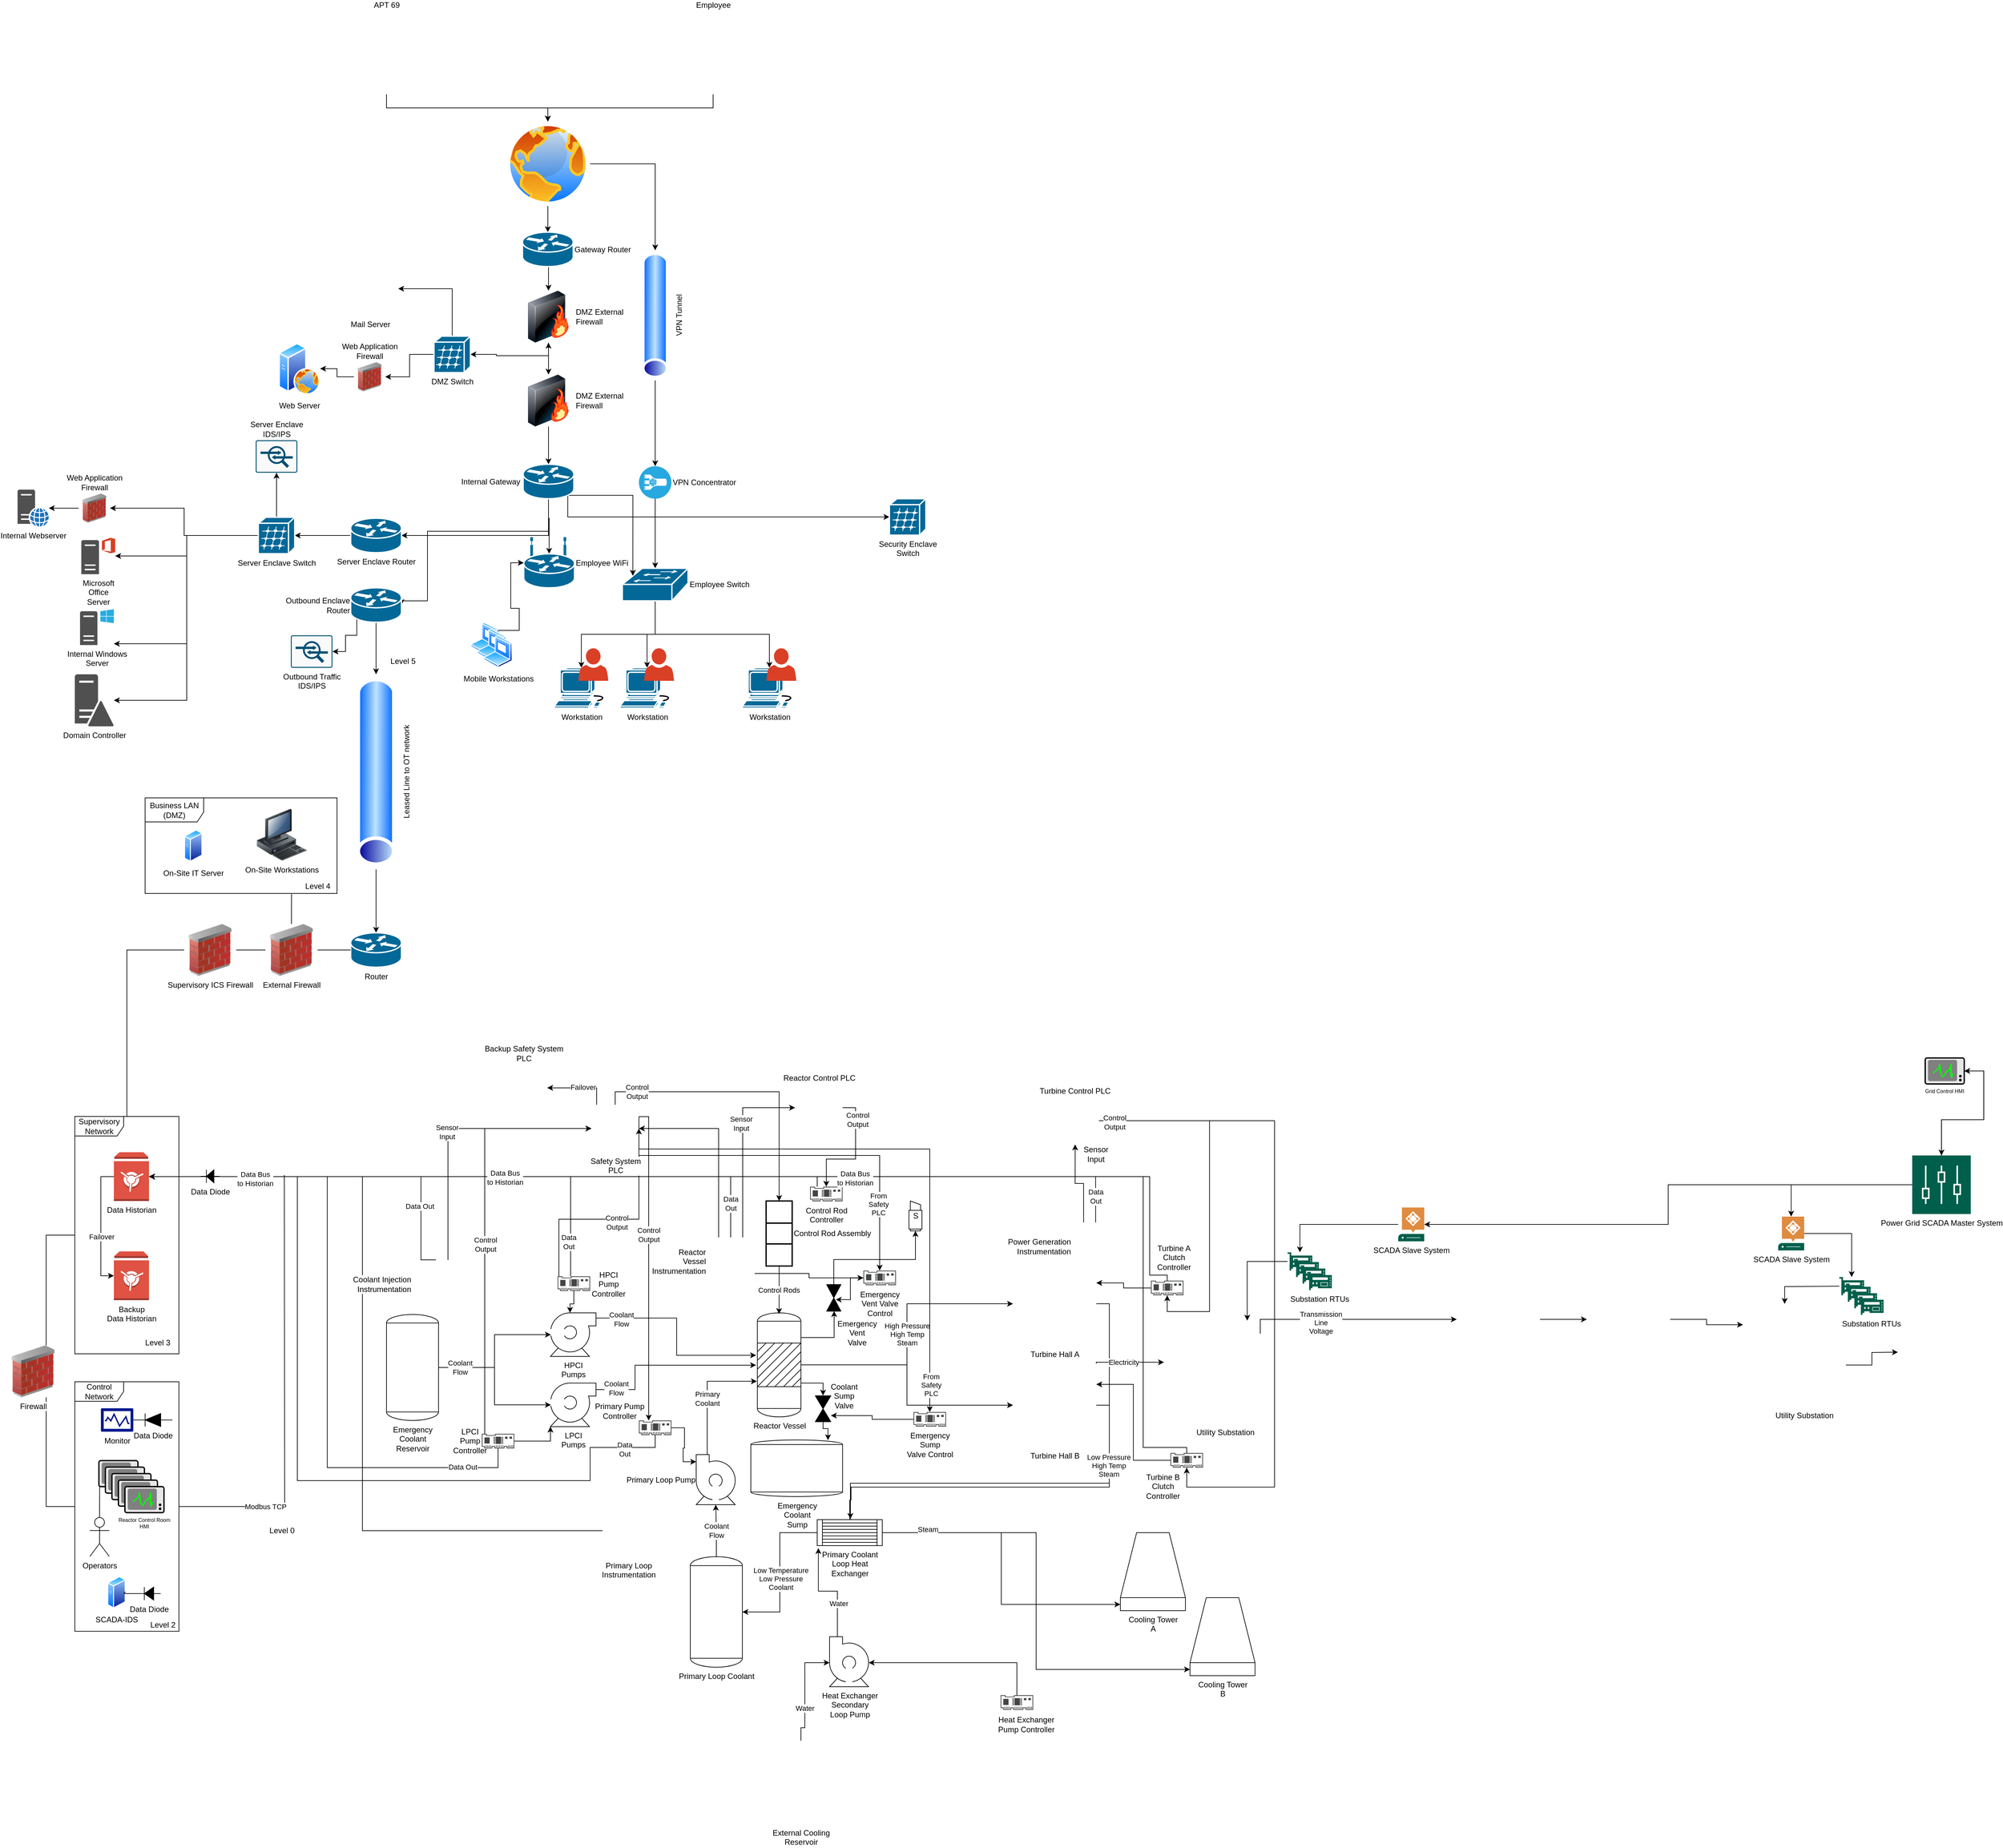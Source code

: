 <mxfile version="13.0.3" type="device"><diagram id="z6lDNcYZY55_JNsH3k8B" name="Page-1"><mxGraphModel dx="2272" dy="1922" grid="1" gridSize="10" guides="1" tooltips="1" connect="1" arrows="1" fold="1" page="1" pageScale="1" pageWidth="850" pageHeight="1100" math="0" shadow="0"><root><mxCell id="0"/><mxCell id="1" parent="0"/><mxCell id="vTAzgm9SOpbQ6lN4UUDu-25" style="edgeStyle=orthogonalEdgeStyle;rounded=0;orthogonalLoop=1;jettySize=auto;html=1;exitX=0.5;exitY=1;exitDx=0;exitDy=0;entryX=0.5;entryY=0;entryDx=0;entryDy=0;entryPerimeter=0;" parent="1" source="vTAzgm9SOpbQ6lN4UUDu-3" target="vTAzgm9SOpbQ6lN4UUDu-24" edge="1"><mxGeometry relative="1" as="geometry"/></mxCell><mxCell id="vTAzgm9SOpbQ6lN4UUDu-50" style="edgeStyle=orthogonalEdgeStyle;rounded=0;orthogonalLoop=1;jettySize=auto;html=1;exitX=1;exitY=0.5;exitDx=0;exitDy=0;entryX=1;entryY=0.5;entryDx=0;entryDy=0;" parent="1" source="vTAzgm9SOpbQ6lN4UUDu-3" target="vTAzgm9SOpbQ6lN4UUDu-45" edge="1"><mxGeometry relative="1" as="geometry"/></mxCell><mxCell id="vTAzgm9SOpbQ6lN4UUDu-3" value="" style="aspect=fixed;perimeter=ellipsePerimeter;html=1;align=center;shadow=0;dashed=0;spacingTop=3;image;image=img/lib/active_directory/internet_globe.svg;" parent="1" vertex="1"><mxGeometry x="350" y="-10" width="130" height="130" as="geometry"/></mxCell><mxCell id="vTAzgm9SOpbQ6lN4UUDu-20" value="Web Server" style="aspect=fixed;perimeter=ellipsePerimeter;html=1;align=center;shadow=0;dashed=0;spacingTop=3;image;image=img/lib/active_directory/web_server.svg;" parent="1" vertex="1"><mxGeometry x="1" y="330" width="64" height="80" as="geometry"/></mxCell><mxCell id="vTAzgm9SOpbQ6lN4UUDu-31" style="edgeStyle=orthogonalEdgeStyle;rounded=0;orthogonalLoop=1;jettySize=auto;html=1;exitX=0.5;exitY=1;exitDx=0;exitDy=0;entryX=0.5;entryY=0;entryDx=0;entryDy=0;" parent="1" source="vTAzgm9SOpbQ6lN4UUDu-22" target="vTAzgm9SOpbQ6lN4UUDu-30" edge="1"><mxGeometry relative="1" as="geometry"/></mxCell><mxCell id="vTAzgm9SOpbQ6lN4UUDu-41" style="edgeStyle=orthogonalEdgeStyle;rounded=0;orthogonalLoop=1;jettySize=auto;html=1;exitX=0.5;exitY=1;exitDx=0;exitDy=0;entryX=1;entryY=0.5;entryDx=0;entryDy=0;entryPerimeter=0;" parent="1" source="vTAzgm9SOpbQ6lN4UUDu-22" target="vTAzgm9SOpbQ6lN4UUDu-32" edge="1"><mxGeometry relative="1" as="geometry"/></mxCell><mxCell id="vTAzgm9SOpbQ6lN4UUDu-22" value="DMZ External&lt;br&gt;Firewall" style="image;html=1;labelBackgroundColor=#ffffff;image=img/lib/clip_art/networking/Firewall-page1_128x128.png;labelPosition=right;verticalLabelPosition=middle;align=left;verticalAlign=middle;" parent="1" vertex="1"><mxGeometry x="376" y="250" width="80" height="80" as="geometry"/></mxCell><mxCell id="vTAzgm9SOpbQ6lN4UUDu-26" style="edgeStyle=orthogonalEdgeStyle;rounded=0;orthogonalLoop=1;jettySize=auto;html=1;exitX=0.5;exitY=1;exitDx=0;exitDy=0;exitPerimeter=0;entryX=0.5;entryY=0;entryDx=0;entryDy=0;" parent="1" source="vTAzgm9SOpbQ6lN4UUDu-24" target="vTAzgm9SOpbQ6lN4UUDu-22" edge="1"><mxGeometry relative="1" as="geometry"/></mxCell><mxCell id="vTAzgm9SOpbQ6lN4UUDu-24" value="Gateway Router" style="shape=mxgraph.cisco.routers.router;html=1;pointerEvents=1;dashed=0;fillColor=#036897;strokeColor=#ffffff;strokeWidth=2;verticalLabelPosition=middle;verticalAlign=middle;align=left;outlineConnect=0;labelPosition=right;" parent="1" vertex="1"><mxGeometry x="376" y="160" width="78" height="53" as="geometry"/></mxCell><mxCell id="vTAzgm9SOpbQ6lN4UUDu-64" style="edgeStyle=orthogonalEdgeStyle;rounded=0;orthogonalLoop=1;jettySize=auto;html=1;exitX=0.5;exitY=1;exitDx=0;exitDy=0;" parent="1" source="vTAzgm9SOpbQ6lN4UUDu-30" target="vTAzgm9SOpbQ6lN4UUDu-63" edge="1"><mxGeometry relative="1" as="geometry"/></mxCell><mxCell id="vTAzgm9SOpbQ6lN4UUDu-30" value="DMZ External&lt;br&gt;Firewall" style="image;html=1;labelBackgroundColor=#ffffff;image=img/lib/clip_art/networking/Firewall-page1_128x128.png;labelPosition=right;verticalLabelPosition=middle;align=left;verticalAlign=middle;" parent="1" vertex="1"><mxGeometry x="376" y="379" width="80" height="80" as="geometry"/></mxCell><mxCell id="vTAzgm9SOpbQ6lN4UUDu-39" style="edgeStyle=orthogonalEdgeStyle;rounded=0;orthogonalLoop=1;jettySize=auto;html=1;exitX=0.5;exitY=0;exitDx=0;exitDy=0;exitPerimeter=0;entryX=1;entryY=0.5;entryDx=0;entryDy=0;" parent="1" source="vTAzgm9SOpbQ6lN4UUDu-32" target="vTAzgm9SOpbQ6lN4UUDu-38" edge="1"><mxGeometry relative="1" as="geometry"/></mxCell><mxCell id="vTAzgm9SOpbQ6lN4UUDu-40" style="edgeStyle=orthogonalEdgeStyle;rounded=0;orthogonalLoop=1;jettySize=auto;html=1;exitX=1;exitY=0.5;exitDx=0;exitDy=0;exitPerimeter=0;entryX=0.5;entryY=1;entryDx=0;entryDy=0;" parent="1" source="vTAzgm9SOpbQ6lN4UUDu-32" target="vTAzgm9SOpbQ6lN4UUDu-22" edge="1"><mxGeometry relative="1" as="geometry"/></mxCell><mxCell id="nzCxfdsDnTXJZ-oLb4dI-15" style="edgeStyle=orthogonalEdgeStyle;rounded=0;orthogonalLoop=1;jettySize=auto;html=1;exitX=0;exitY=0.5;exitDx=0;exitDy=0;exitPerimeter=0;entryX=1;entryY=0.5;entryDx=0;entryDy=0;" parent="1" source="vTAzgm9SOpbQ6lN4UUDu-32" target="nzCxfdsDnTXJZ-oLb4dI-14" edge="1"><mxGeometry relative="1" as="geometry"/></mxCell><mxCell id="vTAzgm9SOpbQ6lN4UUDu-32" value="DMZ Switch" style="shape=mxgraph.cisco.switches.server_switch;html=1;pointerEvents=1;dashed=0;fillColor=#036897;strokeColor=#ffffff;strokeWidth=2;verticalLabelPosition=bottom;verticalAlign=top;align=center;outlineConnect=0;" parent="1" vertex="1"><mxGeometry x="240" y="320" width="56" height="56" as="geometry"/></mxCell><mxCell id="vTAzgm9SOpbQ6lN4UUDu-37" value="Mail Server" style="shape=image;html=1;verticalAlign=top;verticalLabelPosition=bottom;labelBackgroundColor=#ffffff;imageAspect=0;aspect=fixed;image=https://cdn2.iconfinder.com/data/icons/whcompare-isometric-web-hosting-servers/50/server-2-128.png" parent="1" vertex="1"><mxGeometry x="78" y="160" width="128" height="128" as="geometry"/></mxCell><mxCell id="vTAzgm9SOpbQ6lN4UUDu-38" value="" style="shape=image;html=1;verticalAlign=top;verticalLabelPosition=bottom;labelBackgroundColor=#ffffff;imageAspect=0;aspect=fixed;image=https://cdn1.iconfinder.com/data/icons/hawcons/32/699332-icon-6-mail-envelope-closed-128.png" parent="1" vertex="1"><mxGeometry x="117" y="213" width="68" height="68" as="geometry"/></mxCell><mxCell id="vTAzgm9SOpbQ6lN4UUDu-43" style="edgeStyle=orthogonalEdgeStyle;rounded=0;orthogonalLoop=1;jettySize=auto;html=1;exitX=0.5;exitY=1;exitDx=0;exitDy=0;entryX=0.5;entryY=0;entryDx=0;entryDy=0;" parent="1" source="vTAzgm9SOpbQ6lN4UUDu-42" target="vTAzgm9SOpbQ6lN4UUDu-3" edge="1"><mxGeometry relative="1" as="geometry"/></mxCell><mxCell id="vTAzgm9SOpbQ6lN4UUDu-42" value="APT 69" style="shape=image;html=1;verticalAlign=bottom;verticalLabelPosition=top;labelBackgroundColor=#ffffff;imageAspect=0;aspect=fixed;image=https://cdn0.iconfinder.com/data/icons/famous-character-vol-1-colored/48/JD-17-128.png;labelPosition=center;align=center;" parent="1" vertex="1"><mxGeometry x="103" y="-180" width="128" height="128" as="geometry"/></mxCell><mxCell id="vTAzgm9SOpbQ6lN4UUDu-49" style="edgeStyle=orthogonalEdgeStyle;rounded=0;orthogonalLoop=1;jettySize=auto;html=1;exitX=0.5;exitY=1;exitDx=0;exitDy=0;" parent="1" source="vTAzgm9SOpbQ6lN4UUDu-44" target="vTAzgm9SOpbQ6lN4UUDu-3" edge="1"><mxGeometry relative="1" as="geometry"/></mxCell><mxCell id="vTAzgm9SOpbQ6lN4UUDu-44" value="Employee" style="shape=image;html=1;verticalAlign=bottom;verticalLabelPosition=top;labelBackgroundColor=#ffffff;imageAspect=0;aspect=fixed;image=https://cdn0.iconfinder.com/data/icons/ikooni-outline-free-basic/128/free-17-128.png;labelPosition=center;align=center;" parent="1" vertex="1"><mxGeometry x="605" y="-180" width="128" height="128" as="geometry"/></mxCell><mxCell id="vTAzgm9SOpbQ6lN4UUDu-52" style="edgeStyle=orthogonalEdgeStyle;rounded=0;orthogonalLoop=1;jettySize=auto;html=1;entryX=0.5;entryY=0;entryDx=0;entryDy=0;entryPerimeter=0;" parent="1" source="vTAzgm9SOpbQ6lN4UUDu-45" target="vTAzgm9SOpbQ6lN4UUDu-51" edge="1"><mxGeometry relative="1" as="geometry"/></mxCell><mxCell id="vTAzgm9SOpbQ6lN4UUDu-45" value="VPN Tunnel" style="aspect=fixed;perimeter=ellipsePerimeter;html=1;align=center;shadow=0;dashed=0;spacingTop=3;image;image=img/lib/active_directory/tunnel.svg;rotation=-90;" parent="1" vertex="1"><mxGeometry x="480" y="268" width="200" height="40" as="geometry"/></mxCell><mxCell id="vTAzgm9SOpbQ6lN4UUDu-55" style="edgeStyle=orthogonalEdgeStyle;rounded=0;orthogonalLoop=1;jettySize=auto;html=1;exitX=0.5;exitY=1;exitDx=0;exitDy=0;exitPerimeter=0;entryX=0.5;entryY=0;entryDx=0;entryDy=0;entryPerimeter=0;" parent="1" source="vTAzgm9SOpbQ6lN4UUDu-51" target="vTAzgm9SOpbQ6lN4UUDu-54" edge="1"><mxGeometry relative="1" as="geometry"/></mxCell><mxCell id="vTAzgm9SOpbQ6lN4UUDu-51" value="VPN Concentrator" style="verticalLabelPosition=middle;html=1;fillColor=#28A8E0;verticalAlign=middle;points=[[0.145,0.145,0],[0.856,0.145,0],[0.855,0.855,0],[0.145,0.855,0],[0.5,0,0], [1,0.5,0], [0.5,1,0],[0,0.5,0]];pointerEvents=1;align=left;shape=mxgraph.cisco_safe.capability.vpn_concentrator;labelPosition=right;" parent="1" vertex="1"><mxGeometry x="555" y="520" width="50" height="50" as="geometry"/></mxCell><mxCell id="vTAzgm9SOpbQ6lN4UUDu-56" style="edgeStyle=orthogonalEdgeStyle;rounded=0;orthogonalLoop=1;jettySize=auto;html=1;exitX=0.5;exitY=0.98;exitDx=0;exitDy=0;exitPerimeter=0;" parent="1" source="vTAzgm9SOpbQ6lN4UUDu-54" target="vTAzgm9SOpbQ6lN4UUDu-60" edge="1"><mxGeometry relative="1" as="geometry"><mxPoint x="500" y="730" as="targetPoint"/></mxGeometry></mxCell><mxCell id="vTAzgm9SOpbQ6lN4UUDu-57" style="edgeStyle=orthogonalEdgeStyle;rounded=0;orthogonalLoop=1;jettySize=auto;html=1;exitX=0.5;exitY=0.98;exitDx=0;exitDy=0;exitPerimeter=0;entryX=0.5;entryY=0;entryDx=0;entryDy=0;entryPerimeter=0;" parent="1" source="vTAzgm9SOpbQ6lN4UUDu-54" target="vTAzgm9SOpbQ6lN4UUDu-61" edge="1"><mxGeometry relative="1" as="geometry"><mxPoint x="581" y="730" as="targetPoint"/></mxGeometry></mxCell><mxCell id="vTAzgm9SOpbQ6lN4UUDu-58" style="edgeStyle=orthogonalEdgeStyle;rounded=0;orthogonalLoop=1;jettySize=auto;html=1;exitX=0.5;exitY=0.98;exitDx=0;exitDy=0;exitPerimeter=0;entryX=0.5;entryY=0;entryDx=0;entryDy=0;entryPerimeter=0;" parent="1" source="vTAzgm9SOpbQ6lN4UUDu-54" target="vTAzgm9SOpbQ6lN4UUDu-62" edge="1"><mxGeometry relative="1" as="geometry"><mxPoint x="660" y="730" as="targetPoint"/></mxGeometry></mxCell><mxCell id="vTAzgm9SOpbQ6lN4UUDu-54" value="Employee Switch" style="shape=mxgraph.cisco.switches.workgroup_switch;html=1;pointerEvents=1;dashed=0;fillColor=#036897;strokeColor=#ffffff;strokeWidth=2;verticalLabelPosition=middle;verticalAlign=middle;align=left;outlineConnect=0;labelPosition=right;" parent="1" vertex="1"><mxGeometry x="529.5" y="677" width="101" height="50" as="geometry"/></mxCell><mxCell id="vTAzgm9SOpbQ6lN4UUDu-60" value="Workstation" style="shape=mxgraph.cisco.computers_and_peripherals.workstation;html=1;pointerEvents=1;dashed=0;fillColor=#036897;strokeColor=#ffffff;strokeWidth=2;verticalLabelPosition=bottom;verticalAlign=top;align=center;outlineConnect=0;" parent="1" vertex="1"><mxGeometry x="425" y="830" width="83" height="62" as="geometry"/></mxCell><mxCell id="vTAzgm9SOpbQ6lN4UUDu-61" value="Workstation" style="shape=mxgraph.cisco.computers_and_peripherals.workstation;html=1;pointerEvents=1;dashed=0;fillColor=#036897;strokeColor=#ffffff;strokeWidth=2;verticalLabelPosition=bottom;verticalAlign=top;align=center;outlineConnect=0;" parent="1" vertex="1"><mxGeometry x="526" y="830" width="83" height="62" as="geometry"/></mxCell><mxCell id="vTAzgm9SOpbQ6lN4UUDu-62" value="Workstation" style="shape=mxgraph.cisco.computers_and_peripherals.workstation;html=1;pointerEvents=1;dashed=0;fillColor=#036897;strokeColor=#ffffff;strokeWidth=2;verticalLabelPosition=bottom;verticalAlign=top;align=center;outlineConnect=0;" parent="1" vertex="1"><mxGeometry x="714" y="830" width="83" height="62" as="geometry"/></mxCell><mxCell id="vTAzgm9SOpbQ6lN4UUDu-68" style="edgeStyle=orthogonalEdgeStyle;rounded=0;orthogonalLoop=1;jettySize=auto;html=1;exitX=0.5;exitY=1;exitDx=0;exitDy=0;exitPerimeter=0;entryX=0.5;entryY=0.32;entryDx=0;entryDy=0;entryPerimeter=0;" parent="1" source="vTAzgm9SOpbQ6lN4UUDu-63" target="vTAzgm9SOpbQ6lN4UUDu-69" edge="1"><mxGeometry relative="1" as="geometry"><mxPoint x="416" y="630" as="targetPoint"/></mxGeometry></mxCell><mxCell id="vTAzgm9SOpbQ6lN4UUDu-77" style="edgeStyle=orthogonalEdgeStyle;rounded=0;orthogonalLoop=1;jettySize=auto;html=1;exitX=0.5;exitY=1;exitDx=0;exitDy=0;exitPerimeter=0;entryX=1;entryY=0.5;entryDx=0;entryDy=0;entryPerimeter=0;" parent="1" source="vTAzgm9SOpbQ6lN4UUDu-63" target="vTAzgm9SOpbQ6lN4UUDu-76" edge="1"><mxGeometry relative="1" as="geometry"/></mxCell><mxCell id="vTAzgm9SOpbQ6lN4UUDu-100" style="edgeStyle=orthogonalEdgeStyle;rounded=0;orthogonalLoop=1;jettySize=auto;html=1;exitX=0.5;exitY=1;exitDx=0;exitDy=0;exitPerimeter=0;entryX=1;entryY=0.5;entryDx=0;entryDy=0;entryPerimeter=0;" parent="1" source="vTAzgm9SOpbQ6lN4UUDu-63" target="vTAzgm9SOpbQ6lN4UUDu-98" edge="1"><mxGeometry relative="1" as="geometry"><Array as="points"><mxPoint x="416" y="620"/><mxPoint x="230" y="620"/><mxPoint x="230" y="727"/></Array></mxGeometry></mxCell><mxCell id="nzCxfdsDnTXJZ-oLb4dI-6" style="edgeStyle=orthogonalEdgeStyle;rounded=0;orthogonalLoop=1;jettySize=auto;html=1;exitX=0.88;exitY=0.9;exitDx=0;exitDy=0;exitPerimeter=0;entryX=0.16;entryY=0.23;entryDx=0;entryDy=0;entryPerimeter=0;" parent="1" source="vTAzgm9SOpbQ6lN4UUDu-63" target="vTAzgm9SOpbQ6lN4UUDu-54" edge="1"><mxGeometry relative="1" as="geometry"/></mxCell><mxCell id="XNIP4xteuBHeiGneUhtY-113" style="edgeStyle=orthogonalEdgeStyle;rounded=0;orthogonalLoop=1;jettySize=auto;html=1;exitX=0.88;exitY=0.9;exitDx=0;exitDy=0;exitPerimeter=0;entryX=0;entryY=0.5;entryDx=0;entryDy=0;entryPerimeter=0;" parent="1" source="vTAzgm9SOpbQ6lN4UUDu-63" target="XNIP4xteuBHeiGneUhtY-74" edge="1"><mxGeometry relative="1" as="geometry"><Array as="points"><mxPoint x="446" y="598"/></Array></mxGeometry></mxCell><mxCell id="vTAzgm9SOpbQ6lN4UUDu-63" value="Internal Gateway&amp;nbsp;" style="shape=mxgraph.cisco.routers.router;html=1;pointerEvents=1;dashed=0;fillColor=#036897;strokeColor=#ffffff;strokeWidth=2;verticalLabelPosition=middle;verticalAlign=middle;align=right;outlineConnect=0;labelPosition=left;" parent="1" vertex="1"><mxGeometry x="377" y="517" width="78" height="53" as="geometry"/></mxCell><mxCell id="vTAzgm9SOpbQ6lN4UUDu-69" value="Employee WiFi" style="shape=mxgraph.cisco.routers.wireless_router;html=1;pointerEvents=1;dashed=0;fillColor=#036897;strokeColor=#ffffff;strokeWidth=2;verticalLabelPosition=middle;verticalAlign=middle;align=left;outlineConnect=0;labelPosition=right;direction=east;" parent="1" vertex="1"><mxGeometry x="378" y="630" width="78" height="77" as="geometry"/></mxCell><mxCell id="vTAzgm9SOpbQ6lN4UUDu-80" style="edgeStyle=orthogonalEdgeStyle;rounded=0;orthogonalLoop=1;jettySize=auto;html=1;exitX=0;exitY=0.5;exitDx=0;exitDy=0;exitPerimeter=0;entryX=1;entryY=0.5;entryDx=0;entryDy=0;entryPerimeter=0;" parent="1" source="vTAzgm9SOpbQ6lN4UUDu-76" target="vTAzgm9SOpbQ6lN4UUDu-79" edge="1"><mxGeometry relative="1" as="geometry"/></mxCell><mxCell id="vTAzgm9SOpbQ6lN4UUDu-76" value="Server Enclave Router" style="shape=mxgraph.cisco.routers.router;html=1;pointerEvents=1;dashed=0;fillColor=#036897;strokeColor=#ffffff;strokeWidth=2;verticalLabelPosition=bottom;verticalAlign=top;align=center;outlineConnect=0;" parent="1" vertex="1"><mxGeometry x="112" y="600" width="78" height="53" as="geometry"/></mxCell><mxCell id="vTAzgm9SOpbQ6lN4UUDu-89" style="edgeStyle=orthogonalEdgeStyle;rounded=0;orthogonalLoop=1;jettySize=auto;html=1;exitX=0;exitY=0.5;exitDx=0;exitDy=0;exitPerimeter=0;" parent="1" source="vTAzgm9SOpbQ6lN4UUDu-79" target="vTAzgm9SOpbQ6lN4UUDu-86" edge="1"><mxGeometry relative="1" as="geometry"/></mxCell><mxCell id="vTAzgm9SOpbQ6lN4UUDu-90" style="edgeStyle=orthogonalEdgeStyle;rounded=0;orthogonalLoop=1;jettySize=auto;html=1;exitX=0;exitY=0.5;exitDx=0;exitDy=0;exitPerimeter=0;" parent="1" source="vTAzgm9SOpbQ6lN4UUDu-79" target="vTAzgm9SOpbQ6lN4UUDu-87" edge="1"><mxGeometry relative="1" as="geometry"><Array as="points"><mxPoint x="-140" y="627"/><mxPoint x="-140" y="793"/></Array></mxGeometry></mxCell><mxCell id="vTAzgm9SOpbQ6lN4UUDu-93" style="edgeStyle=orthogonalEdgeStyle;rounded=0;orthogonalLoop=1;jettySize=auto;html=1;exitX=0;exitY=0.5;exitDx=0;exitDy=0;exitPerimeter=0;" parent="1" source="vTAzgm9SOpbQ6lN4UUDu-79" target="vTAzgm9SOpbQ6lN4UUDu-92" edge="1"><mxGeometry relative="1" as="geometry"><Array as="points"><mxPoint x="-140" y="627"/><mxPoint x="-140" y="880"/></Array></mxGeometry></mxCell><mxCell id="nzCxfdsDnTXJZ-oLb4dI-10" value="" style="edgeStyle=orthogonalEdgeStyle;rounded=0;orthogonalLoop=1;jettySize=auto;html=1;" parent="1" source="vTAzgm9SOpbQ6lN4UUDu-79" target="nzCxfdsDnTXJZ-oLb4dI-9" edge="1"><mxGeometry relative="1" as="geometry"/></mxCell><mxCell id="nzCxfdsDnTXJZ-oLb4dI-12" style="edgeStyle=orthogonalEdgeStyle;rounded=0;orthogonalLoop=1;jettySize=auto;html=1;exitX=0;exitY=0.5;exitDx=0;exitDy=0;exitPerimeter=0;entryX=1;entryY=0.5;entryDx=0;entryDy=0;" parent="1" source="vTAzgm9SOpbQ6lN4UUDu-79" target="nzCxfdsDnTXJZ-oLb4dI-11" edge="1"><mxGeometry relative="1" as="geometry"/></mxCell><mxCell id="vTAzgm9SOpbQ6lN4UUDu-79" value="Server Enclave Switch" style="shape=mxgraph.cisco.switches.server_switch;html=1;pointerEvents=1;dashed=0;fillColor=#036897;strokeColor=#ffffff;strokeWidth=2;verticalLabelPosition=bottom;verticalAlign=top;align=center;outlineConnect=0;" parent="1" vertex="1"><mxGeometry x="-30" y="598.5" width="56" height="56" as="geometry"/></mxCell><mxCell id="vTAzgm9SOpbQ6lN4UUDu-85" value="Internal Webserver" style="pointerEvents=1;shadow=0;dashed=0;html=1;strokeColor=none;fillColor=#505050;labelPosition=center;verticalLabelPosition=bottom;verticalAlign=top;outlineConnect=0;align=center;shape=mxgraph.office.servers.web_server_blue;" parent="1" vertex="1"><mxGeometry x="-400" y="556" width="48" height="57" as="geometry"/></mxCell><mxCell id="vTAzgm9SOpbQ6lN4UUDu-86" value="Microsoft&lt;br&gt;Office&lt;br&gt;Server" style="pointerEvents=1;shadow=0;dashed=0;html=1;strokeColor=none;fillColor=#505050;labelPosition=center;verticalLabelPosition=bottom;verticalAlign=top;outlineConnect=0;align=center;shape=mxgraph.office.servers.office_web_apps_server;" parent="1" vertex="1"><mxGeometry x="-302" y="630" width="52" height="56" as="geometry"/></mxCell><mxCell id="vTAzgm9SOpbQ6lN4UUDu-87" value="Internal Windows&lt;br&gt;Server" style="pointerEvents=1;shadow=0;dashed=0;html=1;strokeColor=none;fillColor=#505050;labelPosition=center;verticalLabelPosition=bottom;verticalAlign=top;outlineConnect=0;align=center;shape=mxgraph.office.servers.windows_server;" parent="1" vertex="1"><mxGeometry x="-304" y="740" width="52" height="55" as="geometry"/></mxCell><mxCell id="vTAzgm9SOpbQ6lN4UUDu-92" value="Domain Controller" style="pointerEvents=1;shadow=0;dashed=0;html=1;strokeColor=none;fillColor=#505050;labelPosition=center;verticalLabelPosition=bottom;verticalAlign=top;outlineConnect=0;align=center;shape=mxgraph.office.servers.domain_controller;" parent="1" vertex="1"><mxGeometry x="-312" y="840" width="60" height="80" as="geometry"/></mxCell><mxCell id="vTAzgm9SOpbQ6lN4UUDu-94" value="" style="aspect=fixed;perimeter=ellipsePerimeter;html=1;align=center;shadow=0;dashed=0;spacingTop=3;image;image=img/lib/active_directory/laptop_client.svg;" parent="1" vertex="1"><mxGeometry x="296" y="760" width="45" height="50" as="geometry"/></mxCell><mxCell id="vTAzgm9SOpbQ6lN4UUDu-97" style="edgeStyle=orthogonalEdgeStyle;rounded=0;orthogonalLoop=1;jettySize=auto;html=1;exitX=0.75;exitY=0;exitDx=0;exitDy=0;entryX=0;entryY=0.5;entryDx=0;entryDy=0;entryPerimeter=0;" parent="1" source="vTAzgm9SOpbQ6lN4UUDu-95" target="vTAzgm9SOpbQ6lN4UUDu-69" edge="1"><mxGeometry relative="1" as="geometry"/></mxCell><mxCell id="vTAzgm9SOpbQ6lN4UUDu-95" value="" style="aspect=fixed;perimeter=ellipsePerimeter;html=1;align=center;shadow=0;dashed=0;spacingTop=3;image;image=img/lib/active_directory/laptop_client.svg;" parent="1" vertex="1"><mxGeometry x="306" y="770" width="45" height="50" as="geometry"/></mxCell><mxCell id="vTAzgm9SOpbQ6lN4UUDu-96" value="Mobile Workstations" style="aspect=fixed;perimeter=ellipsePerimeter;html=1;align=center;shadow=0;dashed=0;spacingTop=3;image;image=img/lib/active_directory/laptop_client.svg;" parent="1" vertex="1"><mxGeometry x="316" y="780" width="45" height="50" as="geometry"/></mxCell><mxCell id="vTAzgm9SOpbQ6lN4UUDu-108" style="edgeStyle=orthogonalEdgeStyle;rounded=0;orthogonalLoop=1;jettySize=auto;html=1;exitX=0.5;exitY=1;exitDx=0;exitDy=0;exitPerimeter=0;" parent="1" source="vTAzgm9SOpbQ6lN4UUDu-98" target="vTAzgm9SOpbQ6lN4UUDu-103" edge="1"><mxGeometry relative="1" as="geometry"/></mxCell><mxCell id="nzCxfdsDnTXJZ-oLb4dI-7" style="edgeStyle=orthogonalEdgeStyle;rounded=0;orthogonalLoop=1;jettySize=auto;html=1;exitX=0.12;exitY=0.9;exitDx=0;exitDy=0;exitPerimeter=0;entryX=1;entryY=0.5;entryDx=0;entryDy=0;entryPerimeter=0;" parent="1" source="vTAzgm9SOpbQ6lN4UUDu-98" target="nzCxfdsDnTXJZ-oLb4dI-5" edge="1"><mxGeometry relative="1" as="geometry"><Array as="points"><mxPoint x="121" y="780"/><mxPoint x="104" y="780"/><mxPoint x="104" y="805"/></Array></mxGeometry></mxCell><mxCell id="vTAzgm9SOpbQ6lN4UUDu-98" value="Outbound Enclave&lt;br&gt;Router" style="shape=mxgraph.cisco.routers.router;html=1;pointerEvents=1;dashed=0;fillColor=#036897;strokeColor=#ffffff;strokeWidth=2;verticalLabelPosition=middle;verticalAlign=middle;align=right;outlineConnect=0;labelPosition=left;" parent="1" vertex="1"><mxGeometry x="112" y="707" width="78" height="53" as="geometry"/></mxCell><mxCell id="vTAzgm9SOpbQ6lN4UUDu-109" style="edgeStyle=orthogonalEdgeStyle;rounded=0;orthogonalLoop=1;jettySize=auto;html=1;exitX=0;exitY=0.5;exitDx=0;exitDy=0;entryX=0.5;entryY=0;entryDx=0;entryDy=0;entryPerimeter=0;" parent="1" source="vTAzgm9SOpbQ6lN4UUDu-103" target="WHV50q5se44xTHTEr7ru-1" edge="1"><mxGeometry relative="1" as="geometry"><mxPoint x="151" y="1230" as="targetPoint"/></mxGeometry></mxCell><mxCell id="vTAzgm9SOpbQ6lN4UUDu-103" value="Leased Line to OT network" style="aspect=fixed;perimeter=ellipsePerimeter;html=1;align=center;shadow=0;dashed=0;spacingTop=3;image;image=img/lib/active_directory/tunnel.svg;rotation=-90;labelPosition=center;verticalLabelPosition=bottom;verticalAlign=top;" parent="1" vertex="1"><mxGeometry x="1" y="960" width="300" height="60" as="geometry"/></mxCell><mxCell id="vTAzgm9SOpbQ6lN4UUDu-113" value="" style="pointerEvents=1;shadow=0;dashed=0;html=1;strokeColor=none;labelPosition=center;verticalLabelPosition=bottom;verticalAlign=top;outlineConnect=0;align=center;shape=mxgraph.office.users.user;fillColor=#DA4026;" parent="1" vertex="1"><mxGeometry x="462" y="800" width="46" height="50" as="geometry"/></mxCell><mxCell id="vTAzgm9SOpbQ6lN4UUDu-116" value="" style="pointerEvents=1;shadow=0;dashed=0;html=1;strokeColor=none;labelPosition=center;verticalLabelPosition=bottom;verticalAlign=top;outlineConnect=0;align=center;shape=mxgraph.office.users.user;fillColor=#DA4026;" parent="1" vertex="1"><mxGeometry x="563" y="800" width="46" height="50" as="geometry"/></mxCell><mxCell id="vTAzgm9SOpbQ6lN4UUDu-117" value="" style="pointerEvents=1;shadow=0;dashed=0;html=1;strokeColor=none;labelPosition=center;verticalLabelPosition=bottom;verticalAlign=top;outlineConnect=0;align=center;shape=mxgraph.office.users.user;fillColor=#DA4026;" parent="1" vertex="1"><mxGeometry x="751" y="800" width="46" height="50" as="geometry"/></mxCell><mxCell id="vTAzgm9SOpbQ6lN4UUDu-118" value="" style="shape=image;html=1;verticalAlign=top;verticalLabelPosition=bottom;labelBackgroundColor=#ffffff;imageAspect=0;aspect=fixed;image=https://cdn4.iconfinder.com/data/icons/oil-industry-11/64/oil_separator-Artboil-buildings-industry-industrial-128.png" parent="1" vertex="1"><mxGeometry x="1361.94" y="1834" width="128" height="128" as="geometry"/></mxCell><mxCell id="vTAzgm9SOpbQ6lN4UUDu-119" value="" style="shape=image;html=1;verticalAlign=top;verticalLabelPosition=bottom;labelBackgroundColor=#ffffff;imageAspect=0;aspect=fixed;image=https://cdn4.iconfinder.com/data/icons/oil-industry-11/64/oil_separator-Artboil-buildings-industry-industrial-128.png" parent="1" vertex="1"><mxGeometry x="1371.94" y="1844" width="128" height="128" as="geometry"/></mxCell><mxCell id="vTAzgm9SOpbQ6lN4UUDu-126" style="edgeStyle=orthogonalEdgeStyle;rounded=0;orthogonalLoop=1;jettySize=auto;html=1;exitX=1;exitY=0;exitDx=0;exitDy=0;entryX=0;entryY=0.25;entryDx=0;entryDy=0;" parent="1" source="vTAzgm9SOpbQ6lN4UUDu-120" target="vTAzgm9SOpbQ6lN4UUDu-122" edge="1"><mxGeometry relative="1" as="geometry"/></mxCell><mxCell id="vTAzgm9SOpbQ6lN4UUDu-225" value="Transmission&lt;br&gt;Line&lt;br&gt;Voltage" style="edgeLabel;html=1;align=center;verticalAlign=middle;resizable=0;points=[];" parent="vTAzgm9SOpbQ6lN4UUDu-126" vertex="1" connectable="0"><mxGeometry x="-0.284" y="-5" relative="1" as="geometry"><mxPoint x="-1" as="offset"/></mxGeometry></mxCell><mxCell id="vTAzgm9SOpbQ6lN4UUDu-120" value="" style="shape=image;html=1;verticalAlign=top;verticalLabelPosition=bottom;labelBackgroundColor=#ffffff;imageAspect=0;aspect=fixed;image=https://cdn4.iconfinder.com/data/icons/oil-industry-11/64/oil_separator-Artboil-buildings-industry-industrial-128.png" parent="1" vertex="1"><mxGeometry x="1381.94" y="1854" width="128" height="128" as="geometry"/></mxCell><mxCell id="vTAzgm9SOpbQ6lN4UUDu-121" value="Utility Substation" style="shape=image;html=1;verticalAlign=top;verticalLabelPosition=bottom;labelBackgroundColor=#ffffff;imageAspect=0;aspect=fixed;image=https://cdn4.iconfinder.com/data/icons/oil-industry-11/64/oil_separator-Artboil-buildings-industry-industrial-128.png" parent="1" vertex="1"><mxGeometry x="1391.94" y="1864" width="128" height="128" as="geometry"/></mxCell><mxCell id="vTAzgm9SOpbQ6lN4UUDu-127" style="edgeStyle=orthogonalEdgeStyle;rounded=0;orthogonalLoop=1;jettySize=auto;html=1;exitX=1;exitY=0.25;exitDx=0;exitDy=0;entryX=0;entryY=0.25;entryDx=0;entryDy=0;" parent="1" source="vTAzgm9SOpbQ6lN4UUDu-122" target="vTAzgm9SOpbQ6lN4UUDu-123" edge="1"><mxGeometry relative="1" as="geometry"/></mxCell><mxCell id="vTAzgm9SOpbQ6lN4UUDu-122" value="" style="shape=image;html=1;verticalAlign=top;verticalLabelPosition=bottom;labelBackgroundColor=#ffffff;imageAspect=0;aspect=fixed;image=https://cdn3.iconfinder.com/data/icons/energy-and-power-glyph-24-px/24/Electricity_pole_electricity_pylon_power_mast_transmission_pole_utility_pylon-128.png" parent="1" vertex="1"><mxGeometry x="1811.94" y="1800" width="128" height="128" as="geometry"/></mxCell><mxCell id="nzCxfdsDnTXJZ-oLb4dI-45" style="edgeStyle=orthogonalEdgeStyle;rounded=0;orthogonalLoop=1;jettySize=auto;html=1;exitX=1;exitY=0.25;exitDx=0;exitDy=0;entryX=0;entryY=0.25;entryDx=0;entryDy=0;" parent="1" source="vTAzgm9SOpbQ6lN4UUDu-123" target="nzCxfdsDnTXJZ-oLb4dI-41" edge="1"><mxGeometry relative="1" as="geometry"/></mxCell><mxCell id="vTAzgm9SOpbQ6lN4UUDu-123" value="" style="shape=image;html=1;verticalAlign=top;verticalLabelPosition=bottom;labelBackgroundColor=#ffffff;imageAspect=0;aspect=fixed;image=https://cdn3.iconfinder.com/data/icons/energy-and-power-glyph-24-px/24/Electricity_pole_electricity_pylon_power_mast_transmission_pole_utility_pylon-128.png" parent="1" vertex="1"><mxGeometry x="2011.94" y="1800" width="128" height="128" as="geometry"/></mxCell><mxCell id="vTAzgm9SOpbQ6lN4UUDu-140" value="High Pressure&lt;br&gt;High Temp&lt;br&gt;Steam" style="edgeStyle=orthogonalEdgeStyle;rounded=0;orthogonalLoop=1;jettySize=auto;html=1;entryX=0;entryY=0.5;entryDx=0;entryDy=0;" parent="1" source="vTAzgm9SOpbQ6lN4UUDu-130" target="vTAzgm9SOpbQ6lN4UUDu-133" edge="1"><mxGeometry relative="1" as="geometry"/></mxCell><mxCell id="vTAzgm9SOpbQ6lN4UUDu-141" value="" style="edgeStyle=orthogonalEdgeStyle;rounded=0;orthogonalLoop=1;jettySize=auto;html=1;entryX=0;entryY=0.5;entryDx=0;entryDy=0;" parent="1" source="vTAzgm9SOpbQ6lN4UUDu-130" target="vTAzgm9SOpbQ6lN4UUDu-134" edge="1"><mxGeometry relative="1" as="geometry"/></mxCell><mxCell id="XNIP4xteuBHeiGneUhtY-79" style="edgeStyle=orthogonalEdgeStyle;rounded=0;orthogonalLoop=1;jettySize=auto;html=1;entryX=-0.007;entryY=0.501;entryDx=0;entryDy=0;entryPerimeter=0;" parent="1" source="vTAzgm9SOpbQ6lN4UUDu-130" target="XNIP4xteuBHeiGneUhtY-77" edge="1"><mxGeometry relative="1" as="geometry"><Array as="points"><mxPoint x="838" y="1930"/></Array></mxGeometry></mxCell><mxCell id="XNIP4xteuBHeiGneUhtY-92" style="edgeStyle=orthogonalEdgeStyle;rounded=0;orthogonalLoop=1;jettySize=auto;html=1;entryX=0.007;entryY=0.523;entryDx=0;entryDy=0;entryPerimeter=0;" parent="1" source="vTAzgm9SOpbQ6lN4UUDu-130" target="XNIP4xteuBHeiGneUhtY-91" edge="1"><mxGeometry relative="1" as="geometry"><Array as="points"><mxPoint x="855" y="1860"/></Array></mxGeometry></mxCell><mxCell id="vTAzgm9SOpbQ6lN4UUDu-130" value="Reactor Vessel" style="shape=mxgraph.pid.vessels.reactor;html=1;align=center;verticalLabelPosition=bottom;verticalAlign=top;dashed=0;" parent="1" vertex="1"><mxGeometry x="737" y="1822" width="67" height="160" as="geometry"/></mxCell><mxCell id="vTAzgm9SOpbQ6lN4UUDu-131" value="Cooling Tower&lt;br&gt;B" style="verticalLabelPosition=bottom;outlineConnect=0;align=center;dashed=0;html=1;verticalAlign=top;shape=mxgraph.pid.misc.cooling_tower" parent="1" vertex="1"><mxGeometry x="1401.94" y="2260" width="100" height="120" as="geometry"/></mxCell><mxCell id="vTAzgm9SOpbQ6lN4UUDu-132" value="Cooling Tower&lt;br&gt;A" style="verticalLabelPosition=bottom;outlineConnect=0;align=center;dashed=0;html=1;verticalAlign=top;shape=mxgraph.pid.misc.cooling_tower" parent="1" vertex="1"><mxGeometry x="1294.94" y="2160" width="100" height="120" as="geometry"/></mxCell><mxCell id="XNIP4xteuBHeiGneUhtY-110" style="edgeStyle=orthogonalEdgeStyle;rounded=0;orthogonalLoop=1;jettySize=auto;html=1;exitX=1;exitY=0.5;exitDx=0;exitDy=0;entryX=0.518;entryY=-0.042;entryDx=0;entryDy=0;entryPerimeter=0;" parent="1" source="vTAzgm9SOpbQ6lN4UUDu-133" target="vTAzgm9SOpbQ6lN4UUDu-156" edge="1"><mxGeometry relative="1" as="geometry"><mxPoint x="1100" y="2270" as="targetPoint"/><Array as="points"><mxPoint x="1278" y="1808"/><mxPoint x="1278" y="2090"/><mxPoint x="881" y="2090"/><mxPoint x="881" y="2110"/><mxPoint x="879" y="2110"/><mxPoint x="879" y="2142"/><mxPoint x="881" y="2142"/></Array></mxGeometry></mxCell><mxCell id="vTAzgm9SOpbQ6lN4UUDu-133" value="Turbine Hall A" style="shape=image;html=1;verticalAlign=top;verticalLabelPosition=bottom;labelBackgroundColor=#ffffff;imageAspect=0;aspect=fixed;image=https://cdn2.iconfinder.com/data/icons/business-and-education-1/512/127_Turbine_Verticle_axis_wind_technology_technology_smart-128.png" parent="1" vertex="1"><mxGeometry x="1129.94" y="1744" width="128" height="128" as="geometry"/></mxCell><mxCell id="vTAzgm9SOpbQ6lN4UUDu-201" style="edgeStyle=orthogonalEdgeStyle;rounded=0;orthogonalLoop=1;jettySize=auto;html=1;exitX=1;exitY=0.5;exitDx=0;exitDy=0;" parent="1" source="vTAzgm9SOpbQ6lN4UUDu-134" edge="1"><mxGeometry relative="1" as="geometry"><mxPoint x="880" y="2139" as="targetPoint"/><Array as="points"><mxPoint x="1278" y="1964"/><mxPoint x="1278" y="2084"/><mxPoint x="880" y="2084"/></Array></mxGeometry></mxCell><mxCell id="vTAzgm9SOpbQ6lN4UUDu-221" value="Low Pressure&lt;br&gt;High Temp&lt;br&gt;Steam" style="edgeLabel;html=1;align=center;verticalAlign=middle;resizable=0;points=[];" parent="vTAzgm9SOpbQ6lN4UUDu-201" vertex="1" connectable="0"><mxGeometry x="-0.72" y="-1" relative="1" as="geometry"><mxPoint y="29.53" as="offset"/></mxGeometry></mxCell><mxCell id="vTAzgm9SOpbQ6lN4UUDu-223" style="edgeStyle=orthogonalEdgeStyle;rounded=0;orthogonalLoop=1;jettySize=auto;html=1;exitX=1;exitY=0;exitDx=0;exitDy=0;entryX=0;entryY=0.5;entryDx=0;entryDy=0;" parent="1" source="vTAzgm9SOpbQ6lN4UUDu-134" target="vTAzgm9SOpbQ6lN4UUDu-118" edge="1"><mxGeometry relative="1" as="geometry"><Array as="points"><mxPoint x="1257.94" y="1898"/></Array></mxGeometry></mxCell><mxCell id="vTAzgm9SOpbQ6lN4UUDu-224" value="Electricity" style="edgeLabel;html=1;align=center;verticalAlign=middle;resizable=0;points=[];" parent="vTAzgm9SOpbQ6lN4UUDu-223" vertex="1" connectable="0"><mxGeometry x="0.503" y="3" relative="1" as="geometry"><mxPoint x="-35.92" y="3" as="offset"/></mxGeometry></mxCell><mxCell id="vTAzgm9SOpbQ6lN4UUDu-134" value="Turbine Hall B" style="shape=image;html=1;verticalAlign=top;verticalLabelPosition=bottom;labelBackgroundColor=#ffffff;imageAspect=0;aspect=fixed;image=https://cdn2.iconfinder.com/data/icons/business-and-education-1/512/127_Turbine_Verticle_axis_wind_technology_technology_smart-128.png" parent="1" vertex="1"><mxGeometry x="1129.94" y="1900" width="128" height="128" as="geometry"/></mxCell><mxCell id="vTAzgm9SOpbQ6lN4UUDu-144" style="edgeStyle=orthogonalEdgeStyle;rounded=0;orthogonalLoop=1;jettySize=auto;html=1;exitX=1;exitY=0;exitDx=0;exitDy=0;exitPerimeter=0;entryX=-0.029;entryY=0.408;entryDx=0;entryDy=0;entryPerimeter=0;" parent="1" source="vTAzgm9SOpbQ6lN4UUDu-138" target="vTAzgm9SOpbQ6lN4UUDu-130" edge="1"><mxGeometry relative="1" as="geometry"><Array as="points"><mxPoint x="489" y="1830"/><mxPoint x="613" y="1830"/><mxPoint x="613" y="1887"/></Array></mxGeometry></mxCell><mxCell id="vTAzgm9SOpbQ6lN4UUDu-198" value="Coolant&lt;br&gt;Flow" style="edgeLabel;html=1;align=center;verticalAlign=middle;resizable=0;points=[];" parent="vTAzgm9SOpbQ6lN4UUDu-144" vertex="1" connectable="0"><mxGeometry x="-0.697" y="-2" relative="1" as="geometry"><mxPoint as="offset"/></mxGeometry></mxCell><mxCell id="vTAzgm9SOpbQ6lN4UUDu-138" value="HPCI&lt;br&gt;Pumps" style="shape=mxgraph.pid.pumps.centrifugal_pump_1;html=1;align=center;verticalLabelPosition=bottom;verticalAlign=top;dashed=0;" parent="1" vertex="1"><mxGeometry x="419" y="1822" width="70" height="67" as="geometry"/></mxCell><mxCell id="vTAzgm9SOpbQ6lN4UUDu-146" style="edgeStyle=orthogonalEdgeStyle;rounded=0;orthogonalLoop=1;jettySize=auto;html=1;exitX=1;exitY=0;exitDx=0;exitDy=0;exitPerimeter=0;entryX=-0.029;entryY=0.503;entryDx=0;entryDy=0;entryPerimeter=0;" parent="1" source="vTAzgm9SOpbQ6lN4UUDu-139" target="vTAzgm9SOpbQ6lN4UUDu-130" edge="1"><mxGeometry relative="1" as="geometry"><Array as="points"><mxPoint x="469" y="1930"/><mxPoint x="469" y="1940"/><mxPoint x="549" y="1940"/><mxPoint x="549" y="1903"/></Array></mxGeometry></mxCell><mxCell id="vTAzgm9SOpbQ6lN4UUDu-199" value="Coolant&lt;br&gt;Flow" style="edgeLabel;html=1;align=center;verticalAlign=middle;resizable=0;points=[];" parent="vTAzgm9SOpbQ6lN4UUDu-146" vertex="1" connectable="0"><mxGeometry x="-0.474" y="2" relative="1" as="geometry"><mxPoint x="-7.24" as="offset"/></mxGeometry></mxCell><mxCell id="vTAzgm9SOpbQ6lN4UUDu-139" value="LPCI&lt;br&gt;Pumps" style="shape=mxgraph.pid.pumps.centrifugal_pump_1;html=1;align=center;verticalLabelPosition=bottom;verticalAlign=top;dashed=0;" parent="1" vertex="1"><mxGeometry x="419" y="1930" width="70" height="67" as="geometry"/></mxCell><mxCell id="vTAzgm9SOpbQ6lN4UUDu-148" style="edgeStyle=orthogonalEdgeStyle;rounded=0;orthogonalLoop=1;jettySize=auto;html=1;exitX=1;exitY=0.5;exitDx=0;exitDy=0;exitPerimeter=0;entryX=0.01;entryY=0.5;entryDx=0;entryDy=0;entryPerimeter=0;" parent="1" source="vTAzgm9SOpbQ6lN4UUDu-147" target="vTAzgm9SOpbQ6lN4UUDu-138" edge="1"><mxGeometry relative="1" as="geometry"/></mxCell><mxCell id="vTAzgm9SOpbQ6lN4UUDu-149" style="edgeStyle=orthogonalEdgeStyle;rounded=0;orthogonalLoop=1;jettySize=auto;html=1;exitX=1;exitY=0.5;exitDx=0;exitDy=0;exitPerimeter=0;entryX=0.01;entryY=0.5;entryDx=0;entryDy=0;entryPerimeter=0;" parent="1" source="vTAzgm9SOpbQ6lN4UUDu-147" target="vTAzgm9SOpbQ6lN4UUDu-139" edge="1"><mxGeometry relative="1" as="geometry"/></mxCell><mxCell id="vTAzgm9SOpbQ6lN4UUDu-197" value="Coolant&lt;br&gt;Flow" style="edgeLabel;html=1;align=center;verticalAlign=middle;resizable=0;points=[];" parent="vTAzgm9SOpbQ6lN4UUDu-149" vertex="1" connectable="0"><mxGeometry x="-0.864" y="-1" relative="1" as="geometry"><mxPoint x="17.71" y="-1.01" as="offset"/></mxGeometry></mxCell><mxCell id="vTAzgm9SOpbQ6lN4UUDu-147" value="Emergency&lt;br&gt;Coolant&lt;br&gt;Reservoir" style="shape=mxgraph.pid.vessels.tank;html=1;align=center;verticalLabelPosition=bottom;verticalAlign=top;dashed=0;" parent="1" vertex="1"><mxGeometry x="167" y="1824.5" width="80" height="163" as="geometry"/></mxCell><mxCell id="vTAzgm9SOpbQ6lN4UUDu-154" value="Coolant&lt;br&gt;Flow" style="edgeStyle=orthogonalEdgeStyle;rounded=0;orthogonalLoop=1;jettySize=auto;html=1;exitX=0.5;exitY=0;exitDx=0;exitDy=0;exitPerimeter=0;entryX=0.485;entryY=1;entryDx=0;entryDy=0;entryPerimeter=0;" parent="1" source="vTAzgm9SOpbQ6lN4UUDu-150" target="vTAzgm9SOpbQ6lN4UUDu-153" edge="1"><mxGeometry relative="1" as="geometry"/></mxCell><mxCell id="vTAzgm9SOpbQ6lN4UUDu-150" value="Primary Loop Coolant" style="shape=mxgraph.pid.vessels.tank;html=1;align=center;verticalLabelPosition=bottom;verticalAlign=top;dashed=0;direction=east;" parent="1" vertex="1"><mxGeometry x="634" y="2197" width="80" height="170" as="geometry"/></mxCell><mxCell id="vTAzgm9SOpbQ6lN4UUDu-155" value="Primary&lt;br&gt;Coolant" style="edgeStyle=orthogonalEdgeStyle;rounded=0;orthogonalLoop=1;jettySize=auto;html=1;exitX=0;exitY=0;exitDx=0;exitDy=0;exitPerimeter=0;entryX=-0.011;entryY=0.658;entryDx=0;entryDy=0;entryPerimeter=0;" parent="1" source="vTAzgm9SOpbQ6lN4UUDu-153" target="vTAzgm9SOpbQ6lN4UUDu-130" edge="1"><mxGeometry relative="1" as="geometry"><Array as="points"><mxPoint x="660" y="2040"/><mxPoint x="660" y="1927"/></Array></mxGeometry></mxCell><mxCell id="vTAzgm9SOpbQ6lN4UUDu-153" value="Primary Loop Pump" style="shape=mxgraph.pid.pumps.centrifugal_pump_2;html=1;align=right;verticalLabelPosition=middle;verticalAlign=middle;dashed=0;labelPosition=left;" parent="1" vertex="1"><mxGeometry x="643" y="2040" width="62" height="77" as="geometry"/></mxCell><mxCell id="vTAzgm9SOpbQ6lN4UUDu-161" value="" style="edgeStyle=orthogonalEdgeStyle;rounded=0;orthogonalLoop=1;jettySize=auto;html=1;entryX=1;entryY=0.5;entryDx=0;entryDy=0;entryPerimeter=0;" parent="1" source="vTAzgm9SOpbQ6lN4UUDu-156" target="vTAzgm9SOpbQ6lN4UUDu-150" edge="1"><mxGeometry relative="1" as="geometry"><mxPoint x="809" y="2240" as="targetPoint"/></mxGeometry></mxCell><mxCell id="vTAzgm9SOpbQ6lN4UUDu-206" value="Low Temperature&lt;br&gt;Low Pressure&lt;br&gt;Coolant" style="edgeLabel;html=1;align=center;verticalAlign=middle;resizable=0;points=[];" parent="vTAzgm9SOpbQ6lN4UUDu-161" vertex="1" connectable="0"><mxGeometry x="0.084" y="1" relative="1" as="geometry"><mxPoint as="offset"/></mxGeometry></mxCell><mxCell id="XNIP4xteuBHeiGneUhtY-81" style="edgeStyle=orthogonalEdgeStyle;rounded=0;orthogonalLoop=1;jettySize=auto;html=1;entryX=0;entryY=0.92;entryDx=0;entryDy=0;entryPerimeter=0;" parent="1" source="vTAzgm9SOpbQ6lN4UUDu-156" target="vTAzgm9SOpbQ6lN4UUDu-132" edge="1"><mxGeometry relative="1" as="geometry"/></mxCell><mxCell id="XNIP4xteuBHeiGneUhtY-84" style="edgeStyle=orthogonalEdgeStyle;rounded=0;orthogonalLoop=1;jettySize=auto;html=1;entryX=0;entryY=0.92;entryDx=0;entryDy=0;entryPerimeter=0;" parent="1" source="vTAzgm9SOpbQ6lN4UUDu-156" target="vTAzgm9SOpbQ6lN4UUDu-131" edge="1"><mxGeometry relative="1" as="geometry"/></mxCell><mxCell id="XNIP4xteuBHeiGneUhtY-85" value="Steam" style="edgeLabel;html=1;align=center;verticalAlign=middle;resizable=0;points=[];" parent="XNIP4xteuBHeiGneUhtY-84" vertex="1" connectable="0"><mxGeometry x="-0.795" y="5" relative="1" as="geometry"><mxPoint as="offset"/></mxGeometry></mxCell><mxCell id="vTAzgm9SOpbQ6lN4UUDu-156" value="Primary Coolant&lt;br&gt;Loop Heat&lt;br&gt;Exchanger" style="shape=mxgraph.pid.heat_exchangers.fixed_straight_tubes_heat_exchanger;html=1;align=center;verticalLabelPosition=bottom;verticalAlign=top;dashed=0;direction=east;" parent="1" vertex="1"><mxGeometry x="829" y="2140" width="100" height="40" as="geometry"/></mxCell><mxCell id="vTAzgm9SOpbQ6lN4UUDu-165" value="Control Rods" style="edgeStyle=orthogonalEdgeStyle;rounded=0;orthogonalLoop=1;jettySize=auto;html=1;exitX=0.5;exitY=1;exitDx=0;exitDy=0;entryX=0.498;entryY=0.011;entryDx=0;entryDy=0;entryPerimeter=0;" parent="1" source="vTAzgm9SOpbQ6lN4UUDu-164" target="vTAzgm9SOpbQ6lN4UUDu-130" edge="1"><mxGeometry relative="1" as="geometry"/></mxCell><mxCell id="vTAzgm9SOpbQ6lN4UUDu-164" value="Control Rod Assembly" style="strokeWidth=2;html=1;shape=mxgraph.lean_mapping.buffer_or_safety_stock;labelPosition=right;verticalLabelPosition=middle;align=left;verticalAlign=middle;" parent="1" vertex="1"><mxGeometry x="750.5" y="1650" width="40" height="100" as="geometry"/></mxCell><mxCell id="vTAzgm9SOpbQ6lN4UUDu-183" style="edgeStyle=orthogonalEdgeStyle;rounded=0;orthogonalLoop=1;jettySize=auto;html=1;exitX=0.5;exitY=0;exitDx=0;exitDy=0;entryX=1;entryY=0.5;entryDx=0;entryDy=0;entryPerimeter=0;" parent="1" source="vTAzgm9SOpbQ6lN4UUDu-166" target="vTAzgm9SOpbQ6lN4UUDu-177" edge="1"><mxGeometry relative="1" as="geometry"/></mxCell><mxCell id="XNIP4xteuBHeiGneUhtY-23" value="Data&lt;br&gt;Out" style="edgeLabel;html=1;align=center;verticalAlign=middle;resizable=0;points=[];" parent="vTAzgm9SOpbQ6lN4UUDu-183" vertex="1" connectable="0"><mxGeometry x="-0.84" y="1" relative="1" as="geometry"><mxPoint x="1" y="27" as="offset"/></mxGeometry></mxCell><mxCell id="vTAzgm9SOpbQ6lN4UUDu-190" style="edgeStyle=orthogonalEdgeStyle;rounded=0;orthogonalLoop=1;jettySize=auto;html=1;exitX=0.25;exitY=0;exitDx=0;exitDy=0;entryX=1;entryY=0.5;entryDx=0;entryDy=0;" parent="1" source="vTAzgm9SOpbQ6lN4UUDu-166" target="vTAzgm9SOpbQ6lN4UUDu-188" edge="1"><mxGeometry relative="1" as="geometry"/></mxCell><mxCell id="nzCxfdsDnTXJZ-oLb4dI-38" style="edgeStyle=orthogonalEdgeStyle;rounded=0;orthogonalLoop=1;jettySize=auto;html=1;exitX=0.75;exitY=0;exitDx=0;exitDy=0;entryX=0;entryY=0.5;entryDx=0;entryDy=0;" parent="1" source="vTAzgm9SOpbQ6lN4UUDu-166" target="nzCxfdsDnTXJZ-oLb4dI-35" edge="1"><mxGeometry relative="1" as="geometry"/></mxCell><mxCell id="XNIP4xteuBHeiGneUhtY-12" value="Sensor&lt;br&gt;Input" style="edgeLabel;html=1;align=center;verticalAlign=middle;resizable=0;points=[];" parent="nzCxfdsDnTXJZ-oLb4dI-38" vertex="1" connectable="0"><mxGeometry x="0.25" y="4" relative="1" as="geometry"><mxPoint x="1" as="offset"/></mxGeometry></mxCell><mxCell id="XNIP4xteuBHeiGneUhtY-102" style="edgeStyle=orthogonalEdgeStyle;rounded=0;orthogonalLoop=1;jettySize=auto;html=1;exitX=1;exitY=0.75;exitDx=0;exitDy=0;" parent="1" source="vTAzgm9SOpbQ6lN4UUDu-166" target="XNIP4xteuBHeiGneUhtY-94" edge="1"><mxGeometry relative="1" as="geometry"/></mxCell><mxCell id="vTAzgm9SOpbQ6lN4UUDu-166" value="Reactor&lt;br&gt;Vessel&lt;br&gt;Instrumentation" style="shape=image;html=1;verticalAlign=middle;verticalLabelPosition=middle;labelBackgroundColor=#ffffff;imageAspect=0;aspect=fixed;image=https://cdn3.iconfinder.com/data/icons/humano2/128x128/apps/sensors-applet.png;labelPosition=left;align=right;" parent="1" vertex="1"><mxGeometry x="659" y="1706" width="74" height="74" as="geometry"/></mxCell><mxCell id="vTAzgm9SOpbQ6lN4UUDu-184" style="edgeStyle=orthogonalEdgeStyle;rounded=0;orthogonalLoop=1;jettySize=auto;html=1;exitX=0;exitY=0.5;exitDx=0;exitDy=0;entryX=1;entryY=0.5;entryDx=0;entryDy=0;entryPerimeter=0;" parent="1" source="vTAzgm9SOpbQ6lN4UUDu-169" target="vTAzgm9SOpbQ6lN4UUDu-177" edge="1"><mxGeometry relative="1" as="geometry"><Array as="points"><mxPoint x="130" y="2157"/><mxPoint x="130" y="1613"/></Array></mxGeometry></mxCell><mxCell id="vTAzgm9SOpbQ6lN4UUDu-169" value="Primary Loop&lt;br&gt;Instrumentation" style="shape=image;html=1;verticalAlign=top;verticalLabelPosition=bottom;labelBackgroundColor=#ffffff;imageAspect=0;aspect=fixed;image=https://cdn3.iconfinder.com/data/icons/humano2/128x128/apps/sensors-applet.png" parent="1" vertex="1"><mxGeometry x="499" y="2117" width="80" height="80" as="geometry"/></mxCell><mxCell id="vTAzgm9SOpbQ6lN4UUDu-182" style="edgeStyle=orthogonalEdgeStyle;rounded=0;orthogonalLoop=1;jettySize=auto;html=1;exitX=0.5;exitY=0;exitDx=0;exitDy=0;entryX=1;entryY=0.5;entryDx=0;entryDy=0;entryPerimeter=0;" parent="1" source="vTAzgm9SOpbQ6lN4UUDu-170" target="vTAzgm9SOpbQ6lN4UUDu-177" edge="1"><mxGeometry relative="1" as="geometry"><Array as="points"><mxPoint x="220" y="1741"/><mxPoint x="220" y="1613"/></Array></mxGeometry></mxCell><mxCell id="XNIP4xteuBHeiGneUhtY-22" value="Data Out" style="edgeLabel;html=1;align=center;verticalAlign=middle;resizable=0;points=[];" parent="vTAzgm9SOpbQ6lN4UUDu-182" vertex="1" connectable="0"><mxGeometry x="-0.629" y="2" relative="1" as="geometry"><mxPoint as="offset"/></mxGeometry></mxCell><mxCell id="vTAzgm9SOpbQ6lN4UUDu-189" style="edgeStyle=orthogonalEdgeStyle;rounded=0;orthogonalLoop=1;jettySize=auto;html=1;exitX=0.75;exitY=0;exitDx=0;exitDy=0;entryX=0;entryY=0.5;entryDx=0;entryDy=0;" parent="1" source="vTAzgm9SOpbQ6lN4UUDu-170" target="vTAzgm9SOpbQ6lN4UUDu-188" edge="1"><mxGeometry relative="1" as="geometry"/></mxCell><mxCell id="XNIP4xteuBHeiGneUhtY-21" value="Sensor&lt;br&gt;Input" style="edgeLabel;html=1;align=center;verticalAlign=middle;resizable=0;points=[];" parent="vTAzgm9SOpbQ6lN4UUDu-189" vertex="1" connectable="0"><mxGeometry x="-0.071" y="3" relative="1" as="geometry"><mxPoint x="1" as="offset"/></mxGeometry></mxCell><mxCell id="vTAzgm9SOpbQ6lN4UUDu-170" value="Coolant Injection&lt;br&gt;Instrumentation" style="shape=image;html=1;verticalAlign=middle;verticalLabelPosition=middle;labelBackgroundColor=#ffffff;imageAspect=0;aspect=fixed;image=https://cdn3.iconfinder.com/data/icons/humano2/128x128/apps/sensors-applet.png;labelPosition=left;align=right;" parent="1" vertex="1"><mxGeometry x="206" y="1740.5" width="74" height="74" as="geometry"/></mxCell><mxCell id="vTAzgm9SOpbQ6lN4UUDu-185" style="edgeStyle=orthogonalEdgeStyle;rounded=0;orthogonalLoop=1;jettySize=auto;html=1;exitX=0.5;exitY=0;exitDx=0;exitDy=0;entryX=1;entryY=0.5;entryDx=0;entryDy=0;entryPerimeter=0;" parent="1" source="vTAzgm9SOpbQ6lN4UUDu-173" target="vTAzgm9SOpbQ6lN4UUDu-177" edge="1"><mxGeometry relative="1" as="geometry"/></mxCell><mxCell id="XNIP4xteuBHeiGneUhtY-24" value="Data&lt;br&gt;Out" style="edgeLabel;html=1;align=center;verticalAlign=middle;resizable=0;points=[];" parent="vTAzgm9SOpbQ6lN4UUDu-185" vertex="1" connectable="0"><mxGeometry x="-0.938" y="1" relative="1" as="geometry"><mxPoint x="1" y="7" as="offset"/></mxGeometry></mxCell><mxCell id="XNIP4xteuBHeiGneUhtY-5" style="edgeStyle=orthogonalEdgeStyle;rounded=0;orthogonalLoop=1;jettySize=auto;html=1;exitX=0.25;exitY=0;exitDx=0;exitDy=0;entryX=0.5;entryY=1;entryDx=0;entryDy=0;" parent="1" source="vTAzgm9SOpbQ6lN4UUDu-173" target="XNIP4xteuBHeiGneUhtY-1" edge="1"><mxGeometry relative="1" as="geometry"/></mxCell><mxCell id="vTAzgm9SOpbQ6lN4UUDu-173" value="Power Generation&lt;br&gt;Instrumentation" style="shape=image;html=1;verticalAlign=middle;verticalLabelPosition=middle;labelBackgroundColor=#ffffff;imageAspect=0;aspect=fixed;image=https://cdn3.iconfinder.com/data/icons/humano2/128x128/apps/sensors-applet.png;labelPosition=left;align=right;" parent="1" vertex="1"><mxGeometry x="1219.94" y="1683" width="74" height="74" as="geometry"/></mxCell><mxCell id="vTAzgm9SOpbQ6lN4UUDu-187" style="edgeStyle=orthogonalEdgeStyle;rounded=0;orthogonalLoop=1;jettySize=auto;html=1;entryX=1;entryY=0.5;entryDx=0;entryDy=0;entryPerimeter=0;" parent="1" source="vTAzgm9SOpbQ6lN4UUDu-174" target="vTAzgm9SOpbQ6lN4UUDu-177" edge="1"><mxGeometry relative="1" as="geometry"><Array as="points"><mxPoint x="338" y="2060"/><mxPoint x="76" y="2060"/><mxPoint x="76" y="1613"/></Array></mxGeometry></mxCell><mxCell id="vTAzgm9SOpbQ6lN4UUDu-196" value="Data Out" style="edgeLabel;html=1;align=center;verticalAlign=middle;resizable=0;points=[];" parent="vTAzgm9SOpbQ6lN4UUDu-187" vertex="1" connectable="0"><mxGeometry x="-0.834" y="-1" relative="1" as="geometry"><mxPoint as="offset"/></mxGeometry></mxCell><mxCell id="vTAzgm9SOpbQ6lN4UUDu-192" style="edgeStyle=orthogonalEdgeStyle;rounded=0;orthogonalLoop=1;jettySize=auto;html=1;entryX=0;entryY=0.5;entryDx=0;entryDy=0;" parent="1" source="vTAzgm9SOpbQ6lN4UUDu-174" target="vTAzgm9SOpbQ6lN4UUDu-188" edge="1"><mxGeometry relative="1" as="geometry"><Array as="points"><mxPoint x="318" y="1997"/><mxPoint x="318" y="1678"/></Array></mxGeometry></mxCell><mxCell id="XNIP4xteuBHeiGneUhtY-20" value="Control&lt;br&gt;Output" style="edgeLabel;html=1;align=center;verticalAlign=middle;resizable=0;points=[];" parent="vTAzgm9SOpbQ6lN4UUDu-192" vertex="1" connectable="0"><mxGeometry x="-0.081" y="-1" relative="1" as="geometry"><mxPoint as="offset"/></mxGeometry></mxCell><mxCell id="vTAzgm9SOpbQ6lN4UUDu-195" style="edgeStyle=orthogonalEdgeStyle;rounded=0;orthogonalLoop=1;jettySize=auto;html=1;entryX=0;entryY=1;entryDx=0;entryDy=0;entryPerimeter=0;" parent="1" source="vTAzgm9SOpbQ6lN4UUDu-174" target="vTAzgm9SOpbQ6lN4UUDu-139" edge="1"><mxGeometry relative="1" as="geometry"/></mxCell><mxCell id="vTAzgm9SOpbQ6lN4UUDu-174" value="" style="pointerEvents=1;shadow=0;dashed=0;html=1;strokeColor=none;fillColor=#434445;aspect=fixed;labelPosition=center;verticalLabelPosition=bottom;verticalAlign=top;align=center;outlineConnect=0;shape=mxgraph.vvd.scsi_controller;" parent="1" vertex="1"><mxGeometry x="313.5" y="2008" width="50" height="22.5" as="geometry"/></mxCell><mxCell id="vTAzgm9SOpbQ6lN4UUDu-186" style="edgeStyle=orthogonalEdgeStyle;rounded=0;orthogonalLoop=1;jettySize=auto;html=1;entryX=1;entryY=0.5;entryDx=0;entryDy=0;entryPerimeter=0;" parent="1" source="vTAzgm9SOpbQ6lN4UUDu-175" target="vTAzgm9SOpbQ6lN4UUDu-177" edge="1"><mxGeometry relative="1" as="geometry"><Array as="points"><mxPoint x="450" y="1613"/></Array></mxGeometry></mxCell><mxCell id="vTAzgm9SOpbQ6lN4UUDu-210" value="Data&lt;br&gt;Out" style="edgeLabel;html=1;align=center;verticalAlign=middle;resizable=0;points=[];" parent="vTAzgm9SOpbQ6lN4UUDu-186" vertex="1" connectable="0"><mxGeometry x="-0.866" y="3" relative="1" as="geometry"><mxPoint as="offset"/></mxGeometry></mxCell><mxCell id="vTAzgm9SOpbQ6lN4UUDu-191" style="edgeStyle=orthogonalEdgeStyle;rounded=0;orthogonalLoop=1;jettySize=auto;html=1;entryX=1;entryY=0.5;entryDx=0;entryDy=0;" parent="1" source="vTAzgm9SOpbQ6lN4UUDu-175" target="vTAzgm9SOpbQ6lN4UUDu-188" edge="1"><mxGeometry relative="1" as="geometry"><Array as="points"><mxPoint x="432" y="1678"/></Array></mxGeometry></mxCell><mxCell id="XNIP4xteuBHeiGneUhtY-19" value="Control&lt;br&gt;Output" style="edgeLabel;html=1;align=center;verticalAlign=middle;resizable=0;points=[];" parent="vTAzgm9SOpbQ6lN4UUDu-191" vertex="1" connectable="0"><mxGeometry x="0.004" y="-5" relative="1" as="geometry"><mxPoint as="offset"/></mxGeometry></mxCell><mxCell id="vTAzgm9SOpbQ6lN4UUDu-194" style="edgeStyle=orthogonalEdgeStyle;rounded=0;orthogonalLoop=1;jettySize=auto;html=1;entryX=0.43;entryY=0;entryDx=0;entryDy=0;entryPerimeter=0;" parent="1" source="vTAzgm9SOpbQ6lN4UUDu-175" target="vTAzgm9SOpbQ6lN4UUDu-138" edge="1"><mxGeometry relative="1" as="geometry"/></mxCell><mxCell id="vTAzgm9SOpbQ6lN4UUDu-175" value="" style="pointerEvents=1;shadow=0;dashed=0;html=1;strokeColor=none;fillColor=#434445;aspect=fixed;labelPosition=center;verticalLabelPosition=bottom;verticalAlign=top;align=center;outlineConnect=0;shape=mxgraph.vvd.scsi_controller;" parent="1" vertex="1"><mxGeometry x="430" y="1765.75" width="50" height="22.5" as="geometry"/></mxCell><mxCell id="vTAzgm9SOpbQ6lN4UUDu-181" style="edgeStyle=orthogonalEdgeStyle;rounded=0;orthogonalLoop=1;jettySize=auto;html=1;exitX=0;exitY=0.5;exitDx=0;exitDy=0;exitPerimeter=0;entryX=0;entryY=0.5;entryDx=0;entryDy=0;entryPerimeter=0;" parent="1" source="vTAzgm9SOpbQ6lN4UUDu-177" target="vTAzgm9SOpbQ6lN4UUDu-180" edge="1"><mxGeometry relative="1" as="geometry"/></mxCell><mxCell id="XNIP4xteuBHeiGneUhtY-28" value="Failover" style="edgeLabel;html=1;align=center;verticalAlign=middle;resizable=0;points=[];" parent="vTAzgm9SOpbQ6lN4UUDu-181" vertex="1" connectable="0"><mxGeometry x="0.158" y="1" relative="1" as="geometry"><mxPoint y="1" as="offset"/></mxGeometry></mxCell><mxCell id="vTAzgm9SOpbQ6lN4UUDu-177" value="Data Historian" style="outlineConnect=0;dashed=0;verticalLabelPosition=bottom;verticalAlign=top;align=center;html=1;shape=mxgraph.aws3.vault;fillColor=#E05243;gradientColor=none;" parent="1" vertex="1"><mxGeometry x="-252" y="1575" width="54" height="75" as="geometry"/></mxCell><mxCell id="vTAzgm9SOpbQ6lN4UUDu-180" value="Backup&lt;br&gt;Data Historian" style="outlineConnect=0;dashed=0;verticalLabelPosition=bottom;verticalAlign=top;align=center;html=1;shape=mxgraph.aws3.vault;fillColor=#E05243;gradientColor=none;" parent="1" vertex="1"><mxGeometry x="-252" y="1727.5" width="54" height="75" as="geometry"/></mxCell><mxCell id="vTAzgm9SOpbQ6lN4UUDu-219" style="edgeStyle=orthogonalEdgeStyle;rounded=0;orthogonalLoop=1;jettySize=auto;html=1;exitX=0.5;exitY=0;exitDx=0;exitDy=0;entryX=0.5;entryY=0;entryDx=0;entryDy=0;" parent="1" source="vTAzgm9SOpbQ6lN4UUDu-188" target="vTAzgm9SOpbQ6lN4UUDu-164" edge="1"><mxGeometry relative="1" as="geometry"/></mxCell><mxCell id="XNIP4xteuBHeiGneUhtY-13" value="Control&lt;br&gt;Output" style="edgeLabel;html=1;align=center;verticalAlign=middle;resizable=0;points=[];" parent="vTAzgm9SOpbQ6lN4UUDu-219" vertex="1" connectable="0"><mxGeometry x="-0.757" relative="1" as="geometry"><mxPoint as="offset"/></mxGeometry></mxCell><mxCell id="nzCxfdsDnTXJZ-oLb4dI-27" value="" style="edgeStyle=orthogonalEdgeStyle;rounded=0;orthogonalLoop=1;jettySize=auto;html=1;" parent="1" source="vTAzgm9SOpbQ6lN4UUDu-188" target="nzCxfdsDnTXJZ-oLb4dI-26" edge="1"><mxGeometry relative="1" as="geometry"><Array as="points"><mxPoint x="490" y="1476"/></Array></mxGeometry></mxCell><mxCell id="XNIP4xteuBHeiGneUhtY-14" value="Failover" style="edgeLabel;html=1;align=center;verticalAlign=middle;resizable=0;points=[];" parent="nzCxfdsDnTXJZ-oLb4dI-27" vertex="1" connectable="0"><mxGeometry x="-0.078" y="-1" relative="1" as="geometry"><mxPoint as="offset"/></mxGeometry></mxCell><mxCell id="XNIP4xteuBHeiGneUhtY-15" style="edgeStyle=orthogonalEdgeStyle;rounded=0;orthogonalLoop=1;jettySize=auto;html=1;exitX=1;exitY=0.25;exitDx=0;exitDy=0;" parent="1" source="vTAzgm9SOpbQ6lN4UUDu-188" target="vTAzgm9SOpbQ6lN4UUDu-212" edge="1"><mxGeometry relative="1" as="geometry"><Array as="points"><mxPoint x="570" y="1520"/></Array></mxGeometry></mxCell><mxCell id="XNIP4xteuBHeiGneUhtY-18" value="Control&lt;br&gt;Output" style="edgeLabel;html=1;align=center;verticalAlign=middle;resizable=0;points=[];" parent="XNIP4xteuBHeiGneUhtY-15" vertex="1" connectable="0"><mxGeometry x="-0.188" relative="1" as="geometry"><mxPoint as="offset"/></mxGeometry></mxCell><mxCell id="XNIP4xteuBHeiGneUhtY-98" style="edgeStyle=orthogonalEdgeStyle;rounded=0;orthogonalLoop=1;jettySize=auto;html=1;exitX=1;exitY=0.5;exitDx=0;exitDy=0;" parent="1" source="vTAzgm9SOpbQ6lN4UUDu-188" target="XNIP4xteuBHeiGneUhtY-94" edge="1"><mxGeometry relative="1" as="geometry"><Array as="points"><mxPoint x="555" y="1580"/><mxPoint x="925" y="1580"/></Array></mxGeometry></mxCell><mxCell id="XNIP4xteuBHeiGneUhtY-101" value="From&lt;br&gt;Safety&lt;br&gt;PLC" style="edgeLabel;html=1;align=center;verticalAlign=middle;resizable=0;points=[];" parent="XNIP4xteuBHeiGneUhtY-98" vertex="1" connectable="0"><mxGeometry x="0.653" y="-2" relative="1" as="geometry"><mxPoint as="offset"/></mxGeometry></mxCell><mxCell id="XNIP4xteuBHeiGneUhtY-99" style="edgeStyle=orthogonalEdgeStyle;rounded=0;orthogonalLoop=1;jettySize=auto;html=1;exitX=1;exitY=0.25;exitDx=0;exitDy=0;" parent="1" source="vTAzgm9SOpbQ6lN4UUDu-188" target="XNIP4xteuBHeiGneUhtY-87" edge="1"><mxGeometry relative="1" as="geometry"><Array as="points"><mxPoint x="555" y="1570"/><mxPoint x="1002" y="1570"/></Array></mxGeometry></mxCell><mxCell id="XNIP4xteuBHeiGneUhtY-100" value="From&lt;br&gt;Safety&lt;br&gt;PLC" style="edgeLabel;html=1;align=center;verticalAlign=middle;resizable=0;points=[];" parent="XNIP4xteuBHeiGneUhtY-99" vertex="1" connectable="0"><mxGeometry x="0.907" y="2" relative="1" as="geometry"><mxPoint as="offset"/></mxGeometry></mxCell><mxCell id="vTAzgm9SOpbQ6lN4UUDu-188" value="Safety System&lt;br&gt;PLC" style="shape=image;html=1;verticalAlign=top;verticalLabelPosition=bottom;labelBackgroundColor=#ffffff;imageAspect=0;aspect=fixed;image=https://cdn1.iconfinder.com/data/icons/cryptocurrency-blockchain-fintech-free/32/Cryptocurrency_video_card-42-128.png" parent="1" vertex="1"><mxGeometry x="482" y="1502" width="73" height="73" as="geometry"/></mxCell><mxCell id="nzCxfdsDnTXJZ-oLb4dI-26" value="Backup Safety System&lt;br&gt;PLC" style="shape=image;html=1;verticalAlign=bottom;verticalLabelPosition=top;labelBackgroundColor=#ffffff;imageAspect=0;aspect=fixed;image=https://cdn1.iconfinder.com/data/icons/cryptocurrency-blockchain-fintech-free/32/Cryptocurrency_video_card-42-128.png;labelPosition=center;align=center;" parent="1" vertex="1"><mxGeometry x="341" y="1440" width="73" height="73" as="geometry"/></mxCell><mxCell id="vTAzgm9SOpbQ6lN4UUDu-228" style="edgeStyle=orthogonalEdgeStyle;rounded=0;orthogonalLoop=1;jettySize=auto;html=1;exitX=0.5;exitY=0;exitDx=0;exitDy=0;entryX=0;entryY=0.52;entryDx=0;entryDy=0;entryPerimeter=0;" parent="1" source="vTAzgm9SOpbQ6lN4UUDu-207" target="vTAzgm9SOpbQ6lN4UUDu-227" edge="1"><mxGeometry relative="1" as="geometry"><Array as="points"><mxPoint x="810" y="2460"/><mxPoint x="810" y="2360"/></Array></mxGeometry></mxCell><mxCell id="vTAzgm9SOpbQ6lN4UUDu-231" value="Water" style="edgeLabel;html=1;align=center;verticalAlign=middle;resizable=0;points=[];" parent="vTAzgm9SOpbQ6lN4UUDu-228" vertex="1" connectable="0"><mxGeometry x="-0.312" relative="1" as="geometry"><mxPoint as="offset"/></mxGeometry></mxCell><mxCell id="vTAzgm9SOpbQ6lN4UUDu-207" value="External Cooling&lt;br&gt;Reservoir" style="shape=image;html=1;verticalAlign=top;verticalLabelPosition=bottom;labelBackgroundColor=#ffffff;imageAspect=0;aspect=fixed;image=https://cdn3.iconfinder.com/data/icons/nature-37/120/tempaltaaaeqas-128.png" parent="1" vertex="1"><mxGeometry x="740" y="2480" width="128" height="128" as="geometry"/></mxCell><mxCell id="vTAzgm9SOpbQ6lN4UUDu-214" style="edgeStyle=orthogonalEdgeStyle;rounded=0;orthogonalLoop=1;jettySize=auto;html=1;entryX=1;entryY=0.5;entryDx=0;entryDy=0;entryPerimeter=0;" parent="1" source="vTAzgm9SOpbQ6lN4UUDu-212" target="vTAzgm9SOpbQ6lN4UUDu-177" edge="1"><mxGeometry relative="1" as="geometry"><mxPoint x="420" y="2160" as="targetPoint"/><Array as="points"><mxPoint x="480" y="2029"/><mxPoint x="480" y="2080"/><mxPoint x="30" y="2080"/><mxPoint x="30" y="1613"/></Array></mxGeometry></mxCell><mxCell id="vTAzgm9SOpbQ6lN4UUDu-216" value="Data&lt;br&gt;Out" style="edgeLabel;html=1;align=center;verticalAlign=middle;resizable=0;points=[];" parent="vTAzgm9SOpbQ6lN4UUDu-214" vertex="1" connectable="0"><mxGeometry x="-0.9" y="3" relative="1" as="geometry"><mxPoint as="offset"/></mxGeometry></mxCell><mxCell id="vTAzgm9SOpbQ6lN4UUDu-217" style="edgeStyle=orthogonalEdgeStyle;rounded=0;orthogonalLoop=1;jettySize=auto;html=1;entryX=0;entryY=0.143;entryDx=0;entryDy=0;entryPerimeter=0;" parent="1" source="vTAzgm9SOpbQ6lN4UUDu-212" target="vTAzgm9SOpbQ6lN4UUDu-153" edge="1"><mxGeometry relative="1" as="geometry"><mxPoint x="630" y="2050" as="targetPoint"/></mxGeometry></mxCell><mxCell id="vTAzgm9SOpbQ6lN4UUDu-212" value="" style="pointerEvents=1;shadow=0;dashed=0;html=1;strokeColor=none;fillColor=#434445;aspect=fixed;labelPosition=center;verticalLabelPosition=bottom;verticalAlign=top;align=center;outlineConnect=0;shape=mxgraph.vvd.scsi_controller;" parent="1" vertex="1"><mxGeometry x="555" y="1987.5" width="50" height="22.5" as="geometry"/></mxCell><mxCell id="vTAzgm9SOpbQ6lN4UUDu-229" style="edgeStyle=orthogonalEdgeStyle;rounded=0;orthogonalLoop=1;jettySize=auto;html=1;exitX=0;exitY=0;exitDx=0;exitDy=0;exitPerimeter=0;entryX=0.018;entryY=1.093;entryDx=0;entryDy=0;entryPerimeter=0;" parent="1" source="vTAzgm9SOpbQ6lN4UUDu-227" target="vTAzgm9SOpbQ6lN4UUDu-156" edge="1"><mxGeometry relative="1" as="geometry"><Array as="points"><mxPoint x="860" y="2320"/><mxPoint x="860" y="2250"/><mxPoint x="831" y="2250"/></Array></mxGeometry></mxCell><mxCell id="vTAzgm9SOpbQ6lN4UUDu-230" value="Water" style="edgeLabel;html=1;align=center;verticalAlign=middle;resizable=0;points=[];" parent="vTAzgm9SOpbQ6lN4UUDu-229" vertex="1" connectable="0"><mxGeometry x="-0.283" y="-2" relative="1" as="geometry"><mxPoint as="offset"/></mxGeometry></mxCell><mxCell id="vTAzgm9SOpbQ6lN4UUDu-227" value="Heat Exchanger &lt;br&gt;Secondary &lt;br&gt;Loop Pump" style="shape=mxgraph.pid.pumps.centrifugal_pump_2;html=1;align=center;verticalLabelPosition=bottom;verticalAlign=top;dashed=0;" parent="1" vertex="1"><mxGeometry x="848" y="2320" width="62" height="77" as="geometry"/></mxCell><mxCell id="vTAzgm9SOpbQ6lN4UUDu-233" style="edgeStyle=orthogonalEdgeStyle;rounded=0;orthogonalLoop=1;jettySize=auto;html=1;entryX=0.97;entryY=0.52;entryDx=0;entryDy=0;entryPerimeter=0;" parent="1" source="vTAzgm9SOpbQ6lN4UUDu-232" target="vTAzgm9SOpbQ6lN4UUDu-227" edge="1"><mxGeometry relative="1" as="geometry"><Array as="points"><mxPoint x="1136" y="2360"/></Array><mxPoint x="949.07" y="2417" as="targetPoint"/></mxGeometry></mxCell><mxCell id="vTAzgm9SOpbQ6lN4UUDu-232" value="" style="pointerEvents=1;shadow=0;dashed=0;html=1;strokeColor=none;fillColor=#434445;aspect=fixed;labelPosition=center;verticalLabelPosition=bottom;verticalAlign=top;align=center;outlineConnect=0;shape=mxgraph.vvd.scsi_controller;" parent="1" vertex="1"><mxGeometry x="1110.93" y="2410" width="50" height="22.5" as="geometry"/></mxCell><mxCell id="nzCxfdsDnTXJZ-oLb4dI-30" style="edgeStyle=orthogonalEdgeStyle;rounded=0;orthogonalLoop=1;jettySize=auto;html=1;entryX=1;entryY=0.5;entryDx=0;entryDy=0;entryPerimeter=0;" parent="1" source="nzCxfdsDnTXJZ-oLb4dI-1" target="vTAzgm9SOpbQ6lN4UUDu-177" edge="1"><mxGeometry relative="1" as="geometry"><Array as="points"><mxPoint x="829" y="1613"/></Array></mxGeometry></mxCell><mxCell id="nzCxfdsDnTXJZ-oLb4dI-1" value="Control Rod&lt;br&gt;Controller" style="pointerEvents=1;shadow=0;dashed=0;html=1;strokeColor=none;fillColor=#434445;aspect=fixed;labelPosition=center;verticalLabelPosition=bottom;verticalAlign=top;align=center;outlineConnect=0;shape=mxgraph.vvd.scsi_controller;" parent="1" vertex="1"><mxGeometry x="818" y="1628" width="50" height="22.5" as="geometry"/></mxCell><mxCell id="nzCxfdsDnTXJZ-oLb4dI-28" style="edgeStyle=orthogonalEdgeStyle;rounded=0;orthogonalLoop=1;jettySize=auto;html=1;entryX=1;entryY=0.25;entryDx=0;entryDy=0;" parent="1" source="nzCxfdsDnTXJZ-oLb4dI-2" target="vTAzgm9SOpbQ6lN4UUDu-133" edge="1"><mxGeometry relative="1" as="geometry"/></mxCell><mxCell id="nzCxfdsDnTXJZ-oLb4dI-31" style="edgeStyle=orthogonalEdgeStyle;rounded=0;orthogonalLoop=1;jettySize=auto;html=1;entryX=1;entryY=0.5;entryDx=0;entryDy=0;entryPerimeter=0;" parent="1" source="nzCxfdsDnTXJZ-oLb4dI-2" target="vTAzgm9SOpbQ6lN4UUDu-177" edge="1"><mxGeometry relative="1" as="geometry"><Array as="points"><mxPoint x="1367" y="1764"/><mxPoint x="1340" y="1764"/><mxPoint x="1340" y="1613"/></Array></mxGeometry></mxCell><mxCell id="nzCxfdsDnTXJZ-oLb4dI-2" value="" style="pointerEvents=1;shadow=0;dashed=0;html=1;strokeColor=none;fillColor=#434445;aspect=fixed;labelPosition=center;verticalLabelPosition=bottom;verticalAlign=top;align=center;outlineConnect=0;shape=mxgraph.vvd.scsi_controller;" parent="1" vertex="1"><mxGeometry x="1341.94" y="1772.5" width="50" height="22.5" as="geometry"/></mxCell><mxCell id="nzCxfdsDnTXJZ-oLb4dI-33" style="edgeStyle=orthogonalEdgeStyle;rounded=0;orthogonalLoop=1;jettySize=auto;html=1;entryX=1;entryY=0.25;entryDx=0;entryDy=0;" parent="1" source="nzCxfdsDnTXJZ-oLb4dI-3" target="vTAzgm9SOpbQ6lN4UUDu-134" edge="1"><mxGeometry relative="1" as="geometry"/></mxCell><mxCell id="nzCxfdsDnTXJZ-oLb4dI-34" style="edgeStyle=orthogonalEdgeStyle;rounded=0;orthogonalLoop=1;jettySize=auto;html=1;entryX=1;entryY=0.5;entryDx=0;entryDy=0;entryPerimeter=0;" parent="1" source="nzCxfdsDnTXJZ-oLb4dI-3" target="vTAzgm9SOpbQ6lN4UUDu-177" edge="1"><mxGeometry relative="1" as="geometry"><Array as="points"><mxPoint x="1330" y="2029"/><mxPoint x="1330" y="1612"/></Array></mxGeometry></mxCell><mxCell id="XNIP4xteuBHeiGneUhtY-25" value="Data Bus&lt;br&gt;to Historian" style="edgeLabel;html=1;align=center;verticalAlign=middle;resizable=0;points=[];" parent="nzCxfdsDnTXJZ-oLb4dI-34" vertex="1" connectable="0"><mxGeometry x="0.839" y="3" relative="1" as="geometry"><mxPoint as="offset"/></mxGeometry></mxCell><mxCell id="XNIP4xteuBHeiGneUhtY-26" value="Data Bus&lt;br&gt;to Historian" style="edgeLabel;html=1;align=center;verticalAlign=middle;resizable=0;points=[];" parent="nzCxfdsDnTXJZ-oLb4dI-34" vertex="1" connectable="0"><mxGeometry x="0.459" y="1" relative="1" as="geometry"><mxPoint as="offset"/></mxGeometry></mxCell><mxCell id="XNIP4xteuBHeiGneUhtY-27" value="Data Bus&lt;br&gt;to Historian" style="edgeLabel;html=1;align=center;verticalAlign=middle;resizable=0;points=[];" parent="nzCxfdsDnTXJZ-oLb4dI-34" vertex="1" connectable="0"><mxGeometry x="-0.074" y="2" relative="1" as="geometry"><mxPoint as="offset"/></mxGeometry></mxCell><mxCell id="nzCxfdsDnTXJZ-oLb4dI-3" value="" style="pointerEvents=1;shadow=0;dashed=0;html=1;strokeColor=none;fillColor=#434445;aspect=fixed;labelPosition=center;verticalLabelPosition=bottom;verticalAlign=top;align=center;outlineConnect=0;shape=mxgraph.vvd.scsi_controller;" parent="1" vertex="1"><mxGeometry x="1371.94" y="2037.5" width="50" height="22.5" as="geometry"/></mxCell><mxCell id="nzCxfdsDnTXJZ-oLb4dI-5" value="Outbound Traffic&lt;br&gt;IDS/IPS" style="points=[[0.015,0.015,0],[0.985,0.015,0],[0.985,0.985,0],[0.015,0.985,0],[0.25,0,0],[0.5,0,0],[0.75,0,0],[1,0.25,0],[1,0.5,0],[1,0.75,0],[0.75,1,0],[0.5,1,0],[0.25,1,0],[0,0.75,0],[0,0.5,0],[0,0.25,0]];verticalLabelPosition=bottom;html=1;verticalAlign=top;aspect=fixed;align=center;pointerEvents=1;shape=mxgraph.cisco19.rect;prIcon=ips_ids;fillColor=#FAFAFA;strokeColor=#005073;" parent="1" vertex="1"><mxGeometry x="20" y="780" width="64" height="50" as="geometry"/></mxCell><mxCell id="nzCxfdsDnTXJZ-oLb4dI-9" value="Server Enclave&lt;br&gt;IDS/IPS" style="points=[[0.015,0.015,0],[0.985,0.015,0],[0.985,0.985,0],[0.015,0.985,0],[0.25,0,0],[0.5,0,0],[0.75,0,0],[1,0.25,0],[1,0.5,0],[1,0.75,0],[0.75,1,0],[0.5,1,0],[0.25,1,0],[0,0.75,0],[0,0.5,0],[0,0.25,0]];verticalLabelPosition=top;html=1;verticalAlign=bottom;aspect=fixed;align=center;pointerEvents=1;shape=mxgraph.cisco19.rect;prIcon=ips_ids;fillColor=#FAFAFA;strokeColor=#005073;labelPosition=center;" parent="1" vertex="1"><mxGeometry x="-34" y="480" width="64" height="50" as="geometry"/></mxCell><mxCell id="nzCxfdsDnTXJZ-oLb4dI-13" style="edgeStyle=orthogonalEdgeStyle;rounded=0;orthogonalLoop=1;jettySize=auto;html=1;exitX=0;exitY=0.5;exitDx=0;exitDy=0;" parent="1" source="nzCxfdsDnTXJZ-oLb4dI-11" target="vTAzgm9SOpbQ6lN4UUDu-85" edge="1"><mxGeometry relative="1" as="geometry"/></mxCell><mxCell id="nzCxfdsDnTXJZ-oLb4dI-11" value="Web Application&lt;br&gt;Firewall" style="image;html=1;labelBackgroundColor=#ffffff;image=img/lib/clip_art/networking/Firewall_02_128x128.png;labelPosition=center;verticalLabelPosition=top;align=center;verticalAlign=bottom;" parent="1" vertex="1"><mxGeometry x="-306" y="562" width="48" height="45" as="geometry"/></mxCell><mxCell id="nzCxfdsDnTXJZ-oLb4dI-16" style="edgeStyle=orthogonalEdgeStyle;rounded=0;orthogonalLoop=1;jettySize=auto;html=1;exitX=0;exitY=0.5;exitDx=0;exitDy=0;entryX=1;entryY=0.5;entryDx=0;entryDy=0;" parent="1" source="nzCxfdsDnTXJZ-oLb4dI-14" target="vTAzgm9SOpbQ6lN4UUDu-20" edge="1"><mxGeometry relative="1" as="geometry"/></mxCell><mxCell id="nzCxfdsDnTXJZ-oLb4dI-14" value="Web Application&lt;br&gt;Firewall" style="image;html=1;labelBackgroundColor=#ffffff;image=img/lib/clip_art/networking/Firewall_02_128x128.png;labelPosition=center;verticalLabelPosition=top;align=center;verticalAlign=bottom;" parent="1" vertex="1"><mxGeometry x="117" y="360" width="48" height="45" as="geometry"/></mxCell><mxCell id="nzCxfdsDnTXJZ-oLb4dI-17" value="HPCI&lt;br&gt;Pump&lt;br&gt;Controller" style="text;html=1;align=center;verticalAlign=middle;resizable=0;points=[];autosize=1;" parent="1" vertex="1"><mxGeometry x="473" y="1752.5" width="70" height="50" as="geometry"/></mxCell><mxCell id="nzCxfdsDnTXJZ-oLb4dI-18" value="LPCI&lt;br&gt;Pump&lt;br&gt;Controller" style="text;html=1;align=center;verticalAlign=middle;resizable=0;points=[];autosize=1;" parent="1" vertex="1"><mxGeometry x="260" y="1994.25" width="70" height="50" as="geometry"/></mxCell><mxCell id="nzCxfdsDnTXJZ-oLb4dI-19" value="Primary Pump&lt;br&gt;Controller" style="text;html=1;align=center;verticalAlign=middle;resizable=0;points=[];autosize=1;" parent="1" vertex="1"><mxGeometry x="480" y="1957.5" width="90" height="30" as="geometry"/></mxCell><mxCell id="nzCxfdsDnTXJZ-oLb4dI-20" value="Turbine B&lt;br&gt;Clutch&lt;br&gt;Controller" style="text;html=1;align=center;verticalAlign=middle;resizable=0;points=[];autosize=1;" parent="1" vertex="1"><mxGeometry x="1324.94" y="2064.25" width="70" height="50" as="geometry"/></mxCell><mxCell id="nzCxfdsDnTXJZ-oLb4dI-21" value="Turbine A&lt;br&gt;Clutch&lt;br&gt;Controller" style="text;html=1;align=center;verticalAlign=middle;resizable=0;points=[];autosize=1;" parent="1" vertex="1"><mxGeometry x="1341.94" y="1712" width="70" height="50" as="geometry"/></mxCell><mxCell id="nzCxfdsDnTXJZ-oLb4dI-22" value="Heat Exchanger&lt;br&gt;Pump Controller" style="text;html=1;align=center;verticalAlign=middle;resizable=0;points=[];autosize=1;" parent="1" vertex="1"><mxGeometry x="1100" y="2440" width="100" height="30" as="geometry"/></mxCell><mxCell id="nzCxfdsDnTXJZ-oLb4dI-39" style="edgeStyle=orthogonalEdgeStyle;rounded=0;orthogonalLoop=1;jettySize=auto;html=1;exitX=1;exitY=0.5;exitDx=0;exitDy=0;" parent="1" source="nzCxfdsDnTXJZ-oLb4dI-35" target="nzCxfdsDnTXJZ-oLb4dI-1" edge="1"><mxGeometry relative="1" as="geometry"/></mxCell><mxCell id="XNIP4xteuBHeiGneUhtY-11" value="Control&lt;br&gt;Output" style="edgeLabel;html=1;align=center;verticalAlign=middle;resizable=0;points=[];" parent="nzCxfdsDnTXJZ-oLb4dI-39" vertex="1" connectable="0"><mxGeometry x="-0.785" y="-18" relative="1" as="geometry"><mxPoint x="21" y="18" as="offset"/></mxGeometry></mxCell><mxCell id="nzCxfdsDnTXJZ-oLb4dI-35" value="Reactor Control PLC" style="shape=image;html=1;verticalAlign=bottom;verticalLabelPosition=top;labelBackgroundColor=#ffffff;imageAspect=0;aspect=fixed;image=https://cdn1.iconfinder.com/data/icons/cryptocurrency-blockchain-fintech-free/32/Cryptocurrency_video_card-42-128.png;labelPosition=center;align=center;" parent="1" vertex="1"><mxGeometry x="795" y="1470" width="73" height="73" as="geometry"/></mxCell><mxCell id="nzCxfdsDnTXJZ-oLb4dI-41" value="" style="shape=image;html=1;verticalAlign=top;verticalLabelPosition=bottom;labelBackgroundColor=#ffffff;imageAspect=0;aspect=fixed;image=https://cdn4.iconfinder.com/data/icons/oil-industry-11/64/oil_separator-Artboil-buildings-industry-industrial-128.png" parent="1" vertex="1"><mxGeometry x="2251.94" y="1808.25" width="128" height="128" as="geometry"/></mxCell><mxCell id="nzCxfdsDnTXJZ-oLb4dI-42" value="" style="shape=image;html=1;verticalAlign=top;verticalLabelPosition=bottom;labelBackgroundColor=#ffffff;imageAspect=0;aspect=fixed;image=https://cdn4.iconfinder.com/data/icons/oil-industry-11/64/oil_separator-Artboil-buildings-industry-industrial-128.png" parent="1" vertex="1"><mxGeometry x="2261.94" y="1818.25" width="128" height="128" as="geometry"/></mxCell><mxCell id="nzCxfdsDnTXJZ-oLb4dI-43" value="" style="shape=image;html=1;verticalAlign=top;verticalLabelPosition=bottom;labelBackgroundColor=#ffffff;imageAspect=0;aspect=fixed;image=https://cdn4.iconfinder.com/data/icons/oil-industry-11/64/oil_separator-Artboil-buildings-industry-industrial-128.png" parent="1" vertex="1"><mxGeometry x="2271.94" y="1828.25" width="128" height="128" as="geometry"/></mxCell><mxCell id="nzCxfdsDnTXJZ-oLb4dI-73" style="edgeStyle=orthogonalEdgeStyle;rounded=0;orthogonalLoop=1;jettySize=auto;html=1;exitX=1;exitY=0.5;exitDx=0;exitDy=0;" parent="1" source="nzCxfdsDnTXJZ-oLb4dI-44" edge="1"><mxGeometry relative="1" as="geometry"><mxPoint x="2490" y="1882.471" as="targetPoint"/></mxGeometry></mxCell><mxCell id="nzCxfdsDnTXJZ-oLb4dI-44" value="Utility Substation" style="shape=image;html=1;verticalAlign=top;verticalLabelPosition=bottom;labelBackgroundColor=#ffffff;imageAspect=0;aspect=fixed;image=https://cdn4.iconfinder.com/data/icons/oil-industry-11/64/oil_separator-Artboil-buildings-industry-industrial-128.png" parent="1" vertex="1"><mxGeometry x="2281.94" y="1838.25" width="128" height="128" as="geometry"/></mxCell><mxCell id="nzCxfdsDnTXJZ-oLb4dI-62" style="edgeStyle=orthogonalEdgeStyle;rounded=0;orthogonalLoop=1;jettySize=auto;html=1;" parent="1" source="nzCxfdsDnTXJZ-oLb4dI-48" target="nzCxfdsDnTXJZ-oLb4dI-54" edge="1"><mxGeometry relative="1" as="geometry"/></mxCell><mxCell id="nzCxfdsDnTXJZ-oLb4dI-71" style="edgeStyle=orthogonalEdgeStyle;rounded=0;orthogonalLoop=1;jettySize=auto;html=1;" parent="1" source="nzCxfdsDnTXJZ-oLb4dI-48" target="nzCxfdsDnTXJZ-oLb4dI-64" edge="1"><mxGeometry relative="1" as="geometry"/></mxCell><mxCell id="XNIP4xteuBHeiGneUhtY-70" style="edgeStyle=orthogonalEdgeStyle;rounded=0;orthogonalLoop=1;jettySize=auto;html=1;entryX=1;entryY=0.5;entryDx=0;entryDy=0;entryPerimeter=0;" parent="1" source="nzCxfdsDnTXJZ-oLb4dI-48" target="XNIP4xteuBHeiGneUhtY-69" edge="1"><mxGeometry relative="1" as="geometry"/></mxCell><mxCell id="nzCxfdsDnTXJZ-oLb4dI-48" value="Power Grid SCADA Master System" style="pointerEvents=1;shadow=0;dashed=0;html=1;strokeColor=none;fillColor=#005F4B;labelPosition=center;verticalLabelPosition=bottom;verticalAlign=top;align=center;outlineConnect=0;shape=mxgraph.veeam2.controller;" parent="1" vertex="1"><mxGeometry x="2511.94" y="1580" width="90" height="90" as="geometry"/></mxCell><mxCell id="nzCxfdsDnTXJZ-oLb4dI-51" style="edgeStyle=orthogonalEdgeStyle;rounded=0;orthogonalLoop=1;jettySize=auto;html=1;entryX=0.5;entryY=0;entryDx=0;entryDy=0;" parent="1" target="nzCxfdsDnTXJZ-oLb4dI-41" edge="1"><mxGeometry relative="1" as="geometry"><mxPoint x="2399.94" y="1781.059" as="sourcePoint"/></mxGeometry></mxCell><mxCell id="nzCxfdsDnTXJZ-oLb4dI-63" style="edgeStyle=orthogonalEdgeStyle;rounded=0;orthogonalLoop=1;jettySize=auto;html=1;" parent="1" source="nzCxfdsDnTXJZ-oLb4dI-54" target="nzCxfdsDnTXJZ-oLb4dI-58" edge="1"><mxGeometry relative="1" as="geometry"/></mxCell><mxCell id="nzCxfdsDnTXJZ-oLb4dI-54" value="SCADA Slave System" style="pointerEvents=1;shadow=0;dashed=0;html=1;strokeColor=none;fillColor=#005F4B;labelPosition=center;verticalLabelPosition=bottom;verticalAlign=top;align=center;outlineConnect=0;shape=mxgraph.veeam2.domain_controller;" parent="1" vertex="1"><mxGeometry x="2305.94" y="1674" width="40" height="52" as="geometry"/></mxCell><mxCell id="nzCxfdsDnTXJZ-oLb4dI-58" value="" style="pointerEvents=1;shadow=0;dashed=0;html=1;strokeColor=none;fillColor=#005F4B;labelPosition=center;verticalLabelPosition=bottom;verticalAlign=top;align=center;outlineConnect=0;shape=mxgraph.veeam2.hardware_controller;" parent="1" vertex="1"><mxGeometry x="2399.94" y="1767" width="38" height="28.0" as="geometry"/></mxCell><mxCell id="nzCxfdsDnTXJZ-oLb4dI-59" value="" style="pointerEvents=1;shadow=0;dashed=0;html=1;strokeColor=none;fillColor=#005F4B;labelPosition=center;verticalLabelPosition=bottom;verticalAlign=top;align=center;outlineConnect=0;shape=mxgraph.veeam2.hardware_controller;" parent="1" vertex="1"><mxGeometry x="2409.94" y="1777" width="38" height="28.0" as="geometry"/></mxCell><mxCell id="nzCxfdsDnTXJZ-oLb4dI-60" value="" style="pointerEvents=1;shadow=0;dashed=0;html=1;strokeColor=none;fillColor=#005F4B;labelPosition=center;verticalLabelPosition=bottom;verticalAlign=top;align=center;outlineConnect=0;shape=mxgraph.veeam2.hardware_controller;" parent="1" vertex="1"><mxGeometry x="2419.94" y="1787" width="38" height="28.0" as="geometry"/></mxCell><mxCell id="nzCxfdsDnTXJZ-oLb4dI-61" value="Substation RTUs" style="pointerEvents=1;shadow=0;dashed=0;html=1;strokeColor=none;fillColor=#005F4B;labelPosition=center;verticalLabelPosition=bottom;verticalAlign=top;align=center;outlineConnect=0;shape=mxgraph.veeam2.hardware_controller;" parent="1" vertex="1"><mxGeometry x="2429.94" y="1797" width="38" height="28.0" as="geometry"/></mxCell><mxCell id="nzCxfdsDnTXJZ-oLb4dI-70" style="edgeStyle=orthogonalEdgeStyle;rounded=0;orthogonalLoop=1;jettySize=auto;html=1;" parent="1" source="nzCxfdsDnTXJZ-oLb4dI-64" target="nzCxfdsDnTXJZ-oLb4dI-65" edge="1"><mxGeometry relative="1" as="geometry"/></mxCell><mxCell id="nzCxfdsDnTXJZ-oLb4dI-64" value="SCADA Slave System" style="pointerEvents=1;shadow=0;dashed=0;html=1;strokeColor=none;fillColor=#005F4B;labelPosition=center;verticalLabelPosition=bottom;verticalAlign=top;align=center;outlineConnect=0;shape=mxgraph.veeam2.domain_controller;" parent="1" vertex="1"><mxGeometry x="1721.94" y="1660" width="40" height="52" as="geometry"/></mxCell><mxCell id="nzCxfdsDnTXJZ-oLb4dI-69" style="edgeStyle=orthogonalEdgeStyle;rounded=0;orthogonalLoop=1;jettySize=auto;html=1;entryX=1;entryY=0;entryDx=0;entryDy=0;" parent="1" source="nzCxfdsDnTXJZ-oLb4dI-65" target="vTAzgm9SOpbQ6lN4UUDu-118" edge="1"><mxGeometry relative="1" as="geometry"/></mxCell><mxCell id="nzCxfdsDnTXJZ-oLb4dI-65" value="" style="pointerEvents=1;shadow=0;dashed=0;html=1;strokeColor=none;fillColor=#005F4B;labelPosition=center;verticalLabelPosition=bottom;verticalAlign=top;align=center;outlineConnect=0;shape=mxgraph.veeam2.hardware_controller;" parent="1" vertex="1"><mxGeometry x="1551.94" y="1729" width="38" height="28.0" as="geometry"/></mxCell><mxCell id="nzCxfdsDnTXJZ-oLb4dI-66" value="" style="pointerEvents=1;shadow=0;dashed=0;html=1;strokeColor=none;fillColor=#005F4B;labelPosition=center;verticalLabelPosition=bottom;verticalAlign=top;align=center;outlineConnect=0;shape=mxgraph.veeam2.hardware_controller;" parent="1" vertex="1"><mxGeometry x="1561.94" y="1739" width="38" height="28.0" as="geometry"/></mxCell><mxCell id="nzCxfdsDnTXJZ-oLb4dI-67" value="" style="pointerEvents=1;shadow=0;dashed=0;html=1;strokeColor=none;fillColor=#005F4B;labelPosition=center;verticalLabelPosition=bottom;verticalAlign=top;align=center;outlineConnect=0;shape=mxgraph.veeam2.hardware_controller;" parent="1" vertex="1"><mxGeometry x="1571.94" y="1749" width="38" height="28.0" as="geometry"/></mxCell><mxCell id="nzCxfdsDnTXJZ-oLb4dI-68" value="Substation RTUs" style="pointerEvents=1;shadow=0;dashed=0;html=1;strokeColor=none;fillColor=#005F4B;labelPosition=center;verticalLabelPosition=bottom;verticalAlign=top;align=center;outlineConnect=0;shape=mxgraph.veeam2.hardware_controller;" parent="1" vertex="1"><mxGeometry x="1581.94" y="1759" width="38" height="28.0" as="geometry"/></mxCell><mxCell id="XNIP4xteuBHeiGneUhtY-4" style="edgeStyle=orthogonalEdgeStyle;rounded=0;orthogonalLoop=1;jettySize=auto;html=1;exitX=1;exitY=0.5;exitDx=0;exitDy=0;" parent="1" source="XNIP4xteuBHeiGneUhtY-1" target="nzCxfdsDnTXJZ-oLb4dI-2" edge="1"><mxGeometry relative="1" as="geometry"><Array as="points"><mxPoint x="1431.94" y="1527"/><mxPoint x="1431.94" y="1820"/><mxPoint x="1366.94" y="1820"/></Array></mxGeometry></mxCell><mxCell id="XNIP4xteuBHeiGneUhtY-8" style="edgeStyle=orthogonalEdgeStyle;rounded=0;orthogonalLoop=1;jettySize=auto;html=1;exitX=1;exitY=0.5;exitDx=0;exitDy=0;" parent="1" source="XNIP4xteuBHeiGneUhtY-1" target="nzCxfdsDnTXJZ-oLb4dI-3" edge="1"><mxGeometry relative="1" as="geometry"><Array as="points"><mxPoint x="1531.94" y="1527"/><mxPoint x="1531.94" y="2090"/><mxPoint x="1396.94" y="2090"/></Array></mxGeometry></mxCell><mxCell id="XNIP4xteuBHeiGneUhtY-9" value="Control&lt;br&gt;Output" style="edgeLabel;html=1;align=center;verticalAlign=middle;resizable=0;points=[];" parent="XNIP4xteuBHeiGneUhtY-8" vertex="1" connectable="0"><mxGeometry x="-0.952" y="-1" relative="1" as="geometry"><mxPoint y="1" as="offset"/></mxGeometry></mxCell><mxCell id="XNIP4xteuBHeiGneUhtY-1" value="Turbine Control PLC" style="shape=image;html=1;verticalAlign=bottom;verticalLabelPosition=top;labelBackgroundColor=#ffffff;imageAspect=0;aspect=fixed;image=https://cdn1.iconfinder.com/data/icons/cryptocurrency-blockchain-fintech-free/32/Cryptocurrency_video_card-42-128.png;labelPosition=center;align=center;" parent="1" vertex="1"><mxGeometry x="1188.94" y="1490" width="73" height="73" as="geometry"/></mxCell><mxCell id="XNIP4xteuBHeiGneUhtY-10" value="Sensor&lt;br&gt;Input" style="text;html=1;align=center;verticalAlign=middle;resizable=0;points=[];autosize=1;" parent="1" vertex="1"><mxGeometry x="1231.94" y="1563" width="50" height="30" as="geometry"/></mxCell><mxCell id="XNIP4xteuBHeiGneUhtY-71" style="edgeStyle=orthogonalEdgeStyle;rounded=0;orthogonalLoop=1;jettySize=auto;html=1;exitX=1;exitY=0.5;exitDx=0;exitDy=0;exitPerimeter=0;" parent="1" source="XNIP4xteuBHeiGneUhtY-69" target="nzCxfdsDnTXJZ-oLb4dI-48" edge="1"><mxGeometry relative="1" as="geometry"><Array as="points"><mxPoint x="2621.94" y="1450"/><mxPoint x="2621.94" y="1525"/><mxPoint x="2556.94" y="1525"/></Array></mxGeometry></mxCell><mxCell id="XNIP4xteuBHeiGneUhtY-69" value="Grid Control HMI" style="strokeWidth=2;outlineConnect=0;dashed=0;align=center;fontSize=8;verticalLabelPosition=bottom;verticalAlign=top;shape=mxgraph.eip.control_bus;fillColor=#c0f5a9" parent="1" vertex="1"><mxGeometry x="2531.94" y="1430" width="60" height="40" as="geometry"/></mxCell><mxCell id="XNIP4xteuBHeiGneUhtY-74" value="Security Enclave&lt;br&gt;Switch" style="shape=mxgraph.cisco.switches.server_switch;html=1;pointerEvents=1;dashed=0;fillColor=#036897;strokeColor=#ffffff;strokeWidth=2;verticalLabelPosition=bottom;verticalAlign=top;align=center;outlineConnect=0;" parent="1" vertex="1"><mxGeometry x="940" y="570" width="56" height="56" as="geometry"/></mxCell><mxCell id="XNIP4xteuBHeiGneUhtY-75" value="Emergency&lt;br&gt;Coolant&lt;br&gt;Sump" style="shape=mxgraph.pid.vessels.tank;html=1;align=center;verticalLabelPosition=bottom;verticalAlign=top;dashed=0;direction=east;" parent="1" vertex="1"><mxGeometry x="727" y="2017.5" width="141" height="87" as="geometry"/></mxCell><mxCell id="XNIP4xteuBHeiGneUhtY-80" style="edgeStyle=orthogonalEdgeStyle;rounded=0;orthogonalLoop=1;jettySize=auto;html=1;entryX=0.841;entryY=0.004;entryDx=0;entryDy=0;entryPerimeter=0;" parent="1" source="XNIP4xteuBHeiGneUhtY-77" target="XNIP4xteuBHeiGneUhtY-75" edge="1"><mxGeometry relative="1" as="geometry"><Array as="points"><mxPoint x="838" y="2000"/><mxPoint x="846" y="2000"/></Array></mxGeometry></mxCell><mxCell id="XNIP4xteuBHeiGneUhtY-77" value="" style="verticalLabelPosition=top;align=center;html=1;verticalAlign=bottom;pointerEvents=1;dashed=0;shape=mxgraph.pid2valves.valve;valveType=gate;defState=closed;rotation=90;labelPosition=center;" parent="1" vertex="1"><mxGeometry x="818" y="1957.5" width="40" height="24" as="geometry"/></mxCell><mxCell id="XNIP4xteuBHeiGneUhtY-88" style="edgeStyle=orthogonalEdgeStyle;rounded=0;orthogonalLoop=1;jettySize=auto;html=1;entryX=0.762;entryY=0;entryDx=0;entryDy=0;entryPerimeter=0;" parent="1" source="XNIP4xteuBHeiGneUhtY-87" target="XNIP4xteuBHeiGneUhtY-77" edge="1"><mxGeometry relative="1" as="geometry"/></mxCell><mxCell id="XNIP4xteuBHeiGneUhtY-87" value="Emergency&lt;br&gt;Sump &lt;br&gt;Valve Control" style="pointerEvents=1;shadow=0;dashed=0;html=1;strokeColor=none;fillColor=#434445;aspect=fixed;labelPosition=center;verticalLabelPosition=bottom;verticalAlign=top;align=center;outlineConnect=0;shape=mxgraph.vvd.scsi_controller;" parent="1" vertex="1"><mxGeometry x="977.0" y="1974.5" width="50" height="22.5" as="geometry"/></mxCell><mxCell id="XNIP4xteuBHeiGneUhtY-96" style="edgeStyle=orthogonalEdgeStyle;rounded=0;orthogonalLoop=1;jettySize=auto;html=1;entryX=0.5;entryY=1;entryDx=0;entryDy=0;entryPerimeter=0;" parent="1" source="XNIP4xteuBHeiGneUhtY-91" target="XNIP4xteuBHeiGneUhtY-97" edge="1"><mxGeometry relative="1" as="geometry"><mxPoint x="980" y="1690" as="targetPoint"/><Array as="points"><mxPoint x="855" y="1740"/><mxPoint x="980" y="1740"/></Array></mxGeometry></mxCell><mxCell id="XNIP4xteuBHeiGneUhtY-91" value="" style="verticalLabelPosition=bottom;align=center;html=1;verticalAlign=top;pointerEvents=1;dashed=0;shape=mxgraph.pid2valves.valve;valveType=gate;defState=closed;rotation=-90;" parent="1" vertex="1"><mxGeometry x="834" y="1788" width="41" height="22" as="geometry"/></mxCell><mxCell id="XNIP4xteuBHeiGneUhtY-95" style="edgeStyle=orthogonalEdgeStyle;rounded=0;orthogonalLoop=1;jettySize=auto;html=1;entryX=0.435;entryY=0.636;entryDx=0;entryDy=0;entryPerimeter=0;" parent="1" source="XNIP4xteuBHeiGneUhtY-94" target="XNIP4xteuBHeiGneUhtY-91" edge="1"><mxGeometry relative="1" as="geometry"><Array as="points"><mxPoint x="880" y="1768"/><mxPoint x="880" y="1802"/></Array></mxGeometry></mxCell><mxCell id="XNIP4xteuBHeiGneUhtY-94" value="Emergency &lt;br&gt;Vent Valve&lt;br&gt;Control" style="pointerEvents=1;shadow=0;dashed=0;html=1;strokeColor=none;fillColor=#434445;aspect=fixed;labelPosition=center;verticalLabelPosition=bottom;verticalAlign=top;align=center;outlineConnect=0;shape=mxgraph.vvd.scsi_controller;" parent="1" vertex="1"><mxGeometry x="900.0" y="1757" width="50" height="22.5" as="geometry"/></mxCell><mxCell id="XNIP4xteuBHeiGneUhtY-97" value="S" style="html=1;dashed=0;outlineConnect=0;align=center;shape=mxgraph.pid.piping.vent_silencer;" parent="1" vertex="1"><mxGeometry x="970" y="1650" width="20" height="46" as="geometry"/></mxCell><mxCell id="XNIP4xteuBHeiGneUhtY-105" value="Coolant&lt;br&gt;Sump&lt;br&gt;Valve" style="text;html=1;align=center;verticalAlign=middle;resizable=0;points=[];autosize=1;" parent="1" vertex="1"><mxGeometry x="840" y="1924.5" width="60" height="50" as="geometry"/></mxCell><mxCell id="XNIP4xteuBHeiGneUhtY-106" value="Emergency&lt;br&gt;Vent&lt;br&gt;Valve" style="text;html=1;align=center;verticalAlign=middle;resizable=0;points=[];autosize=1;" parent="1" vertex="1"><mxGeometry x="850" y="1828.25" width="80" height="50" as="geometry"/></mxCell><mxCell id="WHV50q5se44xTHTEr7ru-1" value="Router" style="shape=mxgraph.cisco.routers.router;html=1;dashed=0;fillColor=#036897;strokeColor=#ffffff;strokeWidth=2;verticalLabelPosition=bottom;verticalAlign=top" parent="1" vertex="1"><mxGeometry x="112" y="1237.5" width="78" height="53" as="geometry"/></mxCell><mxCell id="WHV50q5se44xTHTEr7ru-2" style="edgeStyle=orthogonalEdgeStyle;rounded=0;orthogonalLoop=1;jettySize=auto;html=1;exitX=0.5;exitY=0;exitDx=0;exitDy=0;endArrow=none;endFill=0;entryX=0.763;entryY=1.007;entryDx=0;entryDy=0;entryPerimeter=0;" parent="1" source="WHV50q5se44xTHTEr7ru-4" target="WHV50q5se44xTHTEr7ru-7" edge="1"><mxGeometry relative="1" as="geometry"/></mxCell><mxCell id="WHV50q5se44xTHTEr7ru-3" value="" style="edgeStyle=orthogonalEdgeStyle;rounded=0;orthogonalLoop=1;jettySize=auto;html=1;endArrow=none;endFill=0;" parent="1" source="WHV50q5se44xTHTEr7ru-4" target="WHV50q5se44xTHTEr7ru-5" edge="1"><mxGeometry relative="1" as="geometry"/></mxCell><mxCell id="WHV50q5se44xTHTEr7ru-10" value="" style="edgeStyle=orthogonalEdgeStyle;rounded=0;orthogonalLoop=1;jettySize=auto;html=1;endArrow=none;endFill=0;" parent="1" source="WHV50q5se44xTHTEr7ru-4" target="WHV50q5se44xTHTEr7ru-1" edge="1"><mxGeometry relative="1" as="geometry"/></mxCell><mxCell id="WHV50q5se44xTHTEr7ru-4" value="External Firewall" style="image;html=1;labelBackgroundColor=#ffffff;image=img/lib/clip_art/networking/Firewall_02_128x128.png" parent="1" vertex="1"><mxGeometry x="-19" y="1224" width="80" height="80" as="geometry"/></mxCell><mxCell id="WHV50q5se44xTHTEr7ru-19" style="edgeStyle=orthogonalEdgeStyle;rounded=0;orthogonalLoop=1;jettySize=auto;html=1;exitX=0;exitY=0.5;exitDx=0;exitDy=0;endArrow=none;endFill=0;" parent="1" source="WHV50q5se44xTHTEr7ru-5" target="WHV50q5se44xTHTEr7ru-11" edge="1"><mxGeometry relative="1" as="geometry"/></mxCell><mxCell id="WHV50q5se44xTHTEr7ru-5" value="Supervisory ICS Firewall" style="image;html=1;labelBackgroundColor=#ffffff;image=img/lib/clip_art/networking/Firewall_02_128x128.png" parent="1" vertex="1"><mxGeometry x="-144" y="1224" width="80" height="80" as="geometry"/></mxCell><mxCell id="WHV50q5se44xTHTEr7ru-6" value="On-Site Workstations" style="image;html=1;labelBackgroundColor=#ffffff;image=img/lib/clip_art/computers/Workstation_128x128.png" parent="1" vertex="1"><mxGeometry x="-34" y="1047" width="80" height="80" as="geometry"/></mxCell><mxCell id="WHV50q5se44xTHTEr7ru-7" value="Business LAN (DMZ)" style="shape=umlFrame;whiteSpace=wrap;html=1;width=90;height=37;" parent="1" vertex="1"><mxGeometry x="-204" y="1030" width="295" height="147" as="geometry"/></mxCell><mxCell id="WHV50q5se44xTHTEr7ru-8" value="Level 4" style="text;html=1;resizable=0;autosize=1;align=center;verticalAlign=middle;points=[];fillColor=none;strokeColor=none;rounded=0;" parent="1" vertex="1"><mxGeometry x="36" y="1156" width="50" height="20" as="geometry"/></mxCell><mxCell id="WHV50q5se44xTHTEr7ru-9" value="On-Site IT Server" style="aspect=fixed;perimeter=ellipsePerimeter;html=1;align=center;shadow=0;dashed=0;spacingTop=3;image;image=img/lib/active_directory/generic_server.svg;" parent="1" vertex="1"><mxGeometry x="-144" y="1078.5" width="28.0" height="50" as="geometry"/></mxCell><mxCell id="WHV50q5se44xTHTEr7ru-11" value="Supervisory Network" style="shape=umlFrame;whiteSpace=wrap;html=1;width=75;height=30;" parent="1" vertex="1"><mxGeometry x="-312" y="1520" width="160" height="365" as="geometry"/></mxCell><mxCell id="WHV50q5se44xTHTEr7ru-18" value="Level 3" style="text;html=1;resizable=0;autosize=1;align=center;verticalAlign=middle;points=[];fillColor=none;strokeColor=none;rounded=0;" parent="1" vertex="1"><mxGeometry x="-210" y="1858.25" width="50" height="20" as="geometry"/></mxCell><mxCell id="WHV50q5se44xTHTEr7ru-54" style="edgeStyle=orthogonalEdgeStyle;rounded=0;orthogonalLoop=1;jettySize=auto;html=1;endArrow=none;endFill=0;" parent="1" source="WHV50q5se44xTHTEr7ru-31" edge="1"><mxGeometry relative="1" as="geometry"><mxPoint x="10" y="1610" as="targetPoint"/></mxGeometry></mxCell><mxCell id="WHV50q5se44xTHTEr7ru-55" value="Modbus TCP" style="edgeLabel;html=1;align=center;verticalAlign=middle;resizable=0;points=[];" parent="WHV50q5se44xTHTEr7ru-54" vertex="1" connectable="0"><mxGeometry x="-0.604" relative="1" as="geometry"><mxPoint as="offset"/></mxGeometry></mxCell><mxCell id="WHV50q5se44xTHTEr7ru-31" value="Control Network" style="shape=umlFrame;whiteSpace=wrap;html=1;width=75;height=30;" parent="1" vertex="1"><mxGeometry x="-312" y="1928" width="160" height="383.75" as="geometry"/></mxCell><mxCell id="WHV50q5se44xTHTEr7ru-33" value="Data Diode" style="pointerEvents=1;fillColor=#000000;verticalLabelPosition=bottom;shadow=0;dashed=0;align=center;html=1;verticalAlign=top;shape=mxgraph.electrical.diodes.diode;direction=west;" parent="1" vertex="1"><mxGeometry x="-118.5" y="1602" width="29" height="20" as="geometry"/></mxCell><mxCell id="WHV50q5se44xTHTEr7ru-38" value="Monitor" style="aspect=fixed;pointerEvents=1;shadow=0;dashed=0;html=1;strokeColor=none;labelPosition=center;verticalLabelPosition=bottom;verticalAlign=top;align=center;fillColor=#00188D;shape=mxgraph.mscae.enterprise.performance_monitor" parent="1" vertex="1"><mxGeometry x="-272" y="1968.75" width="50" height="36" as="geometry"/></mxCell><mxCell id="WHV50q5se44xTHTEr7ru-65" style="edgeStyle=orthogonalEdgeStyle;rounded=0;orthogonalLoop=1;jettySize=auto;html=1;entryX=0.02;entryY=0.98;entryDx=0;entryDy=0;entryPerimeter=0;endArrow=none;endFill=0;" parent="1" source="WHV50q5se44xTHTEr7ru-40" target="WHV50q5se44xTHTEr7ru-57" edge="1"><mxGeometry relative="1" as="geometry"/></mxCell><mxCell id="WHV50q5se44xTHTEr7ru-40" value="Operators" style="shape=umlActor;verticalLabelPosition=bottom;labelBackgroundColor=#ffffff;verticalAlign=top;html=1;outlineConnect=0;" parent="1" vertex="1"><mxGeometry x="-289" y="2136.75" width="30" height="60" as="geometry"/></mxCell><mxCell id="WHV50q5se44xTHTEr7ru-43" value="SCADA-IDS" style="aspect=fixed;perimeter=ellipsePerimeter;html=1;align=center;shadow=0;dashed=0;spacingTop=3;image;image=img/lib/active_directory/generic_server.svg;" parent="1" vertex="1"><mxGeometry x="-262" y="2226.75" width="28.0" height="50" as="geometry"/></mxCell><mxCell id="WHV50q5se44xTHTEr7ru-45" value="Level 2" style="text;html=1;resizable=0;autosize=1;align=center;verticalAlign=middle;points=[];fillColor=none;strokeColor=none;rounded=0;" parent="1" vertex="1"><mxGeometry x="-202" y="2291.75" width="50" height="20" as="geometry"/></mxCell><mxCell id="WHV50q5se44xTHTEr7ru-46" value="Data Diode" style="pointerEvents=1;fillColor=#000000;verticalLabelPosition=bottom;shadow=0;dashed=0;align=center;html=1;verticalAlign=top;shape=mxgraph.electrical.diodes.diode;direction=west;" parent="1" vertex="1"><mxGeometry x="-222" y="1976.75" width="60" height="20" as="geometry"/></mxCell><mxCell id="WHV50q5se44xTHTEr7ru-48" style="edgeStyle=orthogonalEdgeStyle;rounded=0;orthogonalLoop=1;jettySize=auto;html=1;exitX=1;exitY=0.5;exitDx=0;exitDy=0;exitPerimeter=0;endArrow=none;endFill=0;" parent="1" source="WHV50q5se44xTHTEr7ru-47" target="WHV50q5se44xTHTEr7ru-43" edge="1"><mxGeometry relative="1" as="geometry"/></mxCell><mxCell id="WHV50q5se44xTHTEr7ru-47" value="Data Diode" style="pointerEvents=1;fillColor=#000000;verticalLabelPosition=bottom;shadow=0;dashed=0;align=center;html=1;verticalAlign=top;shape=mxgraph.electrical.diodes.diode;direction=west;" parent="1" vertex="1"><mxGeometry x="-216" y="2243.75" width="36" height="20" as="geometry"/></mxCell><mxCell id="WHV50q5se44xTHTEr7ru-49" value="Level 5" style="text;html=1;resizable=0;autosize=1;align=center;verticalAlign=middle;points=[];fillColor=none;strokeColor=none;rounded=0;" parent="1" vertex="1"><mxGeometry x="167" y="810" width="50" height="20" as="geometry"/></mxCell><mxCell id="WHV50q5se44xTHTEr7ru-51" style="edgeStyle=orthogonalEdgeStyle;rounded=0;orthogonalLoop=1;jettySize=auto;html=1;exitX=0.75;exitY=0;exitDx=0;exitDy=0;endArrow=none;endFill=0;" parent="1" source="WHV50q5se44xTHTEr7ru-50" target="WHV50q5se44xTHTEr7ru-11" edge="1"><mxGeometry relative="1" as="geometry"/></mxCell><mxCell id="WHV50q5se44xTHTEr7ru-52" style="edgeStyle=orthogonalEdgeStyle;rounded=0;orthogonalLoop=1;jettySize=auto;html=1;exitX=0.75;exitY=1;exitDx=0;exitDy=0;endArrow=none;endFill=0;" parent="1" source="WHV50q5se44xTHTEr7ru-50" target="WHV50q5se44xTHTEr7ru-31" edge="1"><mxGeometry relative="1" as="geometry"/></mxCell><mxCell id="WHV50q5se44xTHTEr7ru-50" value="Firewall" style="image;html=1;labelBackgroundColor=#ffffff;image=img/lib/clip_art/networking/Firewall_02_128x128.png" parent="1" vertex="1"><mxGeometry x="-416" y="1872" width="80" height="80" as="geometry"/></mxCell><mxCell id="WHV50q5se44xTHTEr7ru-56" value="Level 0" style="text;html=1;resizable=0;autosize=1;align=center;verticalAlign=middle;points=[];fillColor=none;strokeColor=none;rounded=0;" parent="1" vertex="1"><mxGeometry x="-19" y="2146.75" width="50" height="20" as="geometry"/></mxCell><mxCell id="WHV50q5se44xTHTEr7ru-64" value="" style="group" parent="1" vertex="1" connectable="0"><mxGeometry x="-275" y="2049.25" width="100" height="80" as="geometry"/></mxCell><mxCell id="WHV50q5se44xTHTEr7ru-57" value="" style="strokeWidth=2;outlineConnect=0;dashed=0;align=center;fontSize=8;verticalLabelPosition=bottom;verticalAlign=top;shape=mxgraph.eip.control_bus;fillColor=#c0f5a9" parent="WHV50q5se44xTHTEr7ru-64" vertex="1"><mxGeometry width="60" height="40" as="geometry"/></mxCell><mxCell id="WHV50q5se44xTHTEr7ru-58" value="" style="strokeWidth=2;outlineConnect=0;dashed=0;align=center;fontSize=8;verticalLabelPosition=bottom;verticalAlign=top;shape=mxgraph.eip.control_bus;fillColor=#c0f5a9" parent="WHV50q5se44xTHTEr7ru-64" vertex="1"><mxGeometry x="10" y="10" width="60" height="40" as="geometry"/></mxCell><mxCell id="WHV50q5se44xTHTEr7ru-59" value="" style="strokeWidth=2;outlineConnect=0;dashed=0;align=center;fontSize=8;verticalLabelPosition=bottom;verticalAlign=top;shape=mxgraph.eip.control_bus;fillColor=#c0f5a9" parent="WHV50q5se44xTHTEr7ru-64" vertex="1"><mxGeometry x="20" y="20" width="60" height="40" as="geometry"/></mxCell><mxCell id="WHV50q5se44xTHTEr7ru-60" value="" style="strokeWidth=2;outlineConnect=0;dashed=0;align=center;fontSize=8;verticalLabelPosition=bottom;verticalAlign=top;shape=mxgraph.eip.control_bus;fillColor=#c0f5a9" parent="WHV50q5se44xTHTEr7ru-64" vertex="1"><mxGeometry x="30" y="30" width="60" height="40" as="geometry"/></mxCell><mxCell id="WHV50q5se44xTHTEr7ru-61" value="Reactor Control Room&#10;HMI" style="strokeWidth=2;outlineConnect=0;dashed=0;align=center;fontSize=8;verticalLabelPosition=bottom;verticalAlign=top;shape=mxgraph.eip.control_bus;fillColor=#c0f5a9" parent="WHV50q5se44xTHTEr7ru-64" vertex="1"><mxGeometry x="40" y="40" width="60" height="40" as="geometry"/></mxCell></root></mxGraphModel></diagram></mxfile>